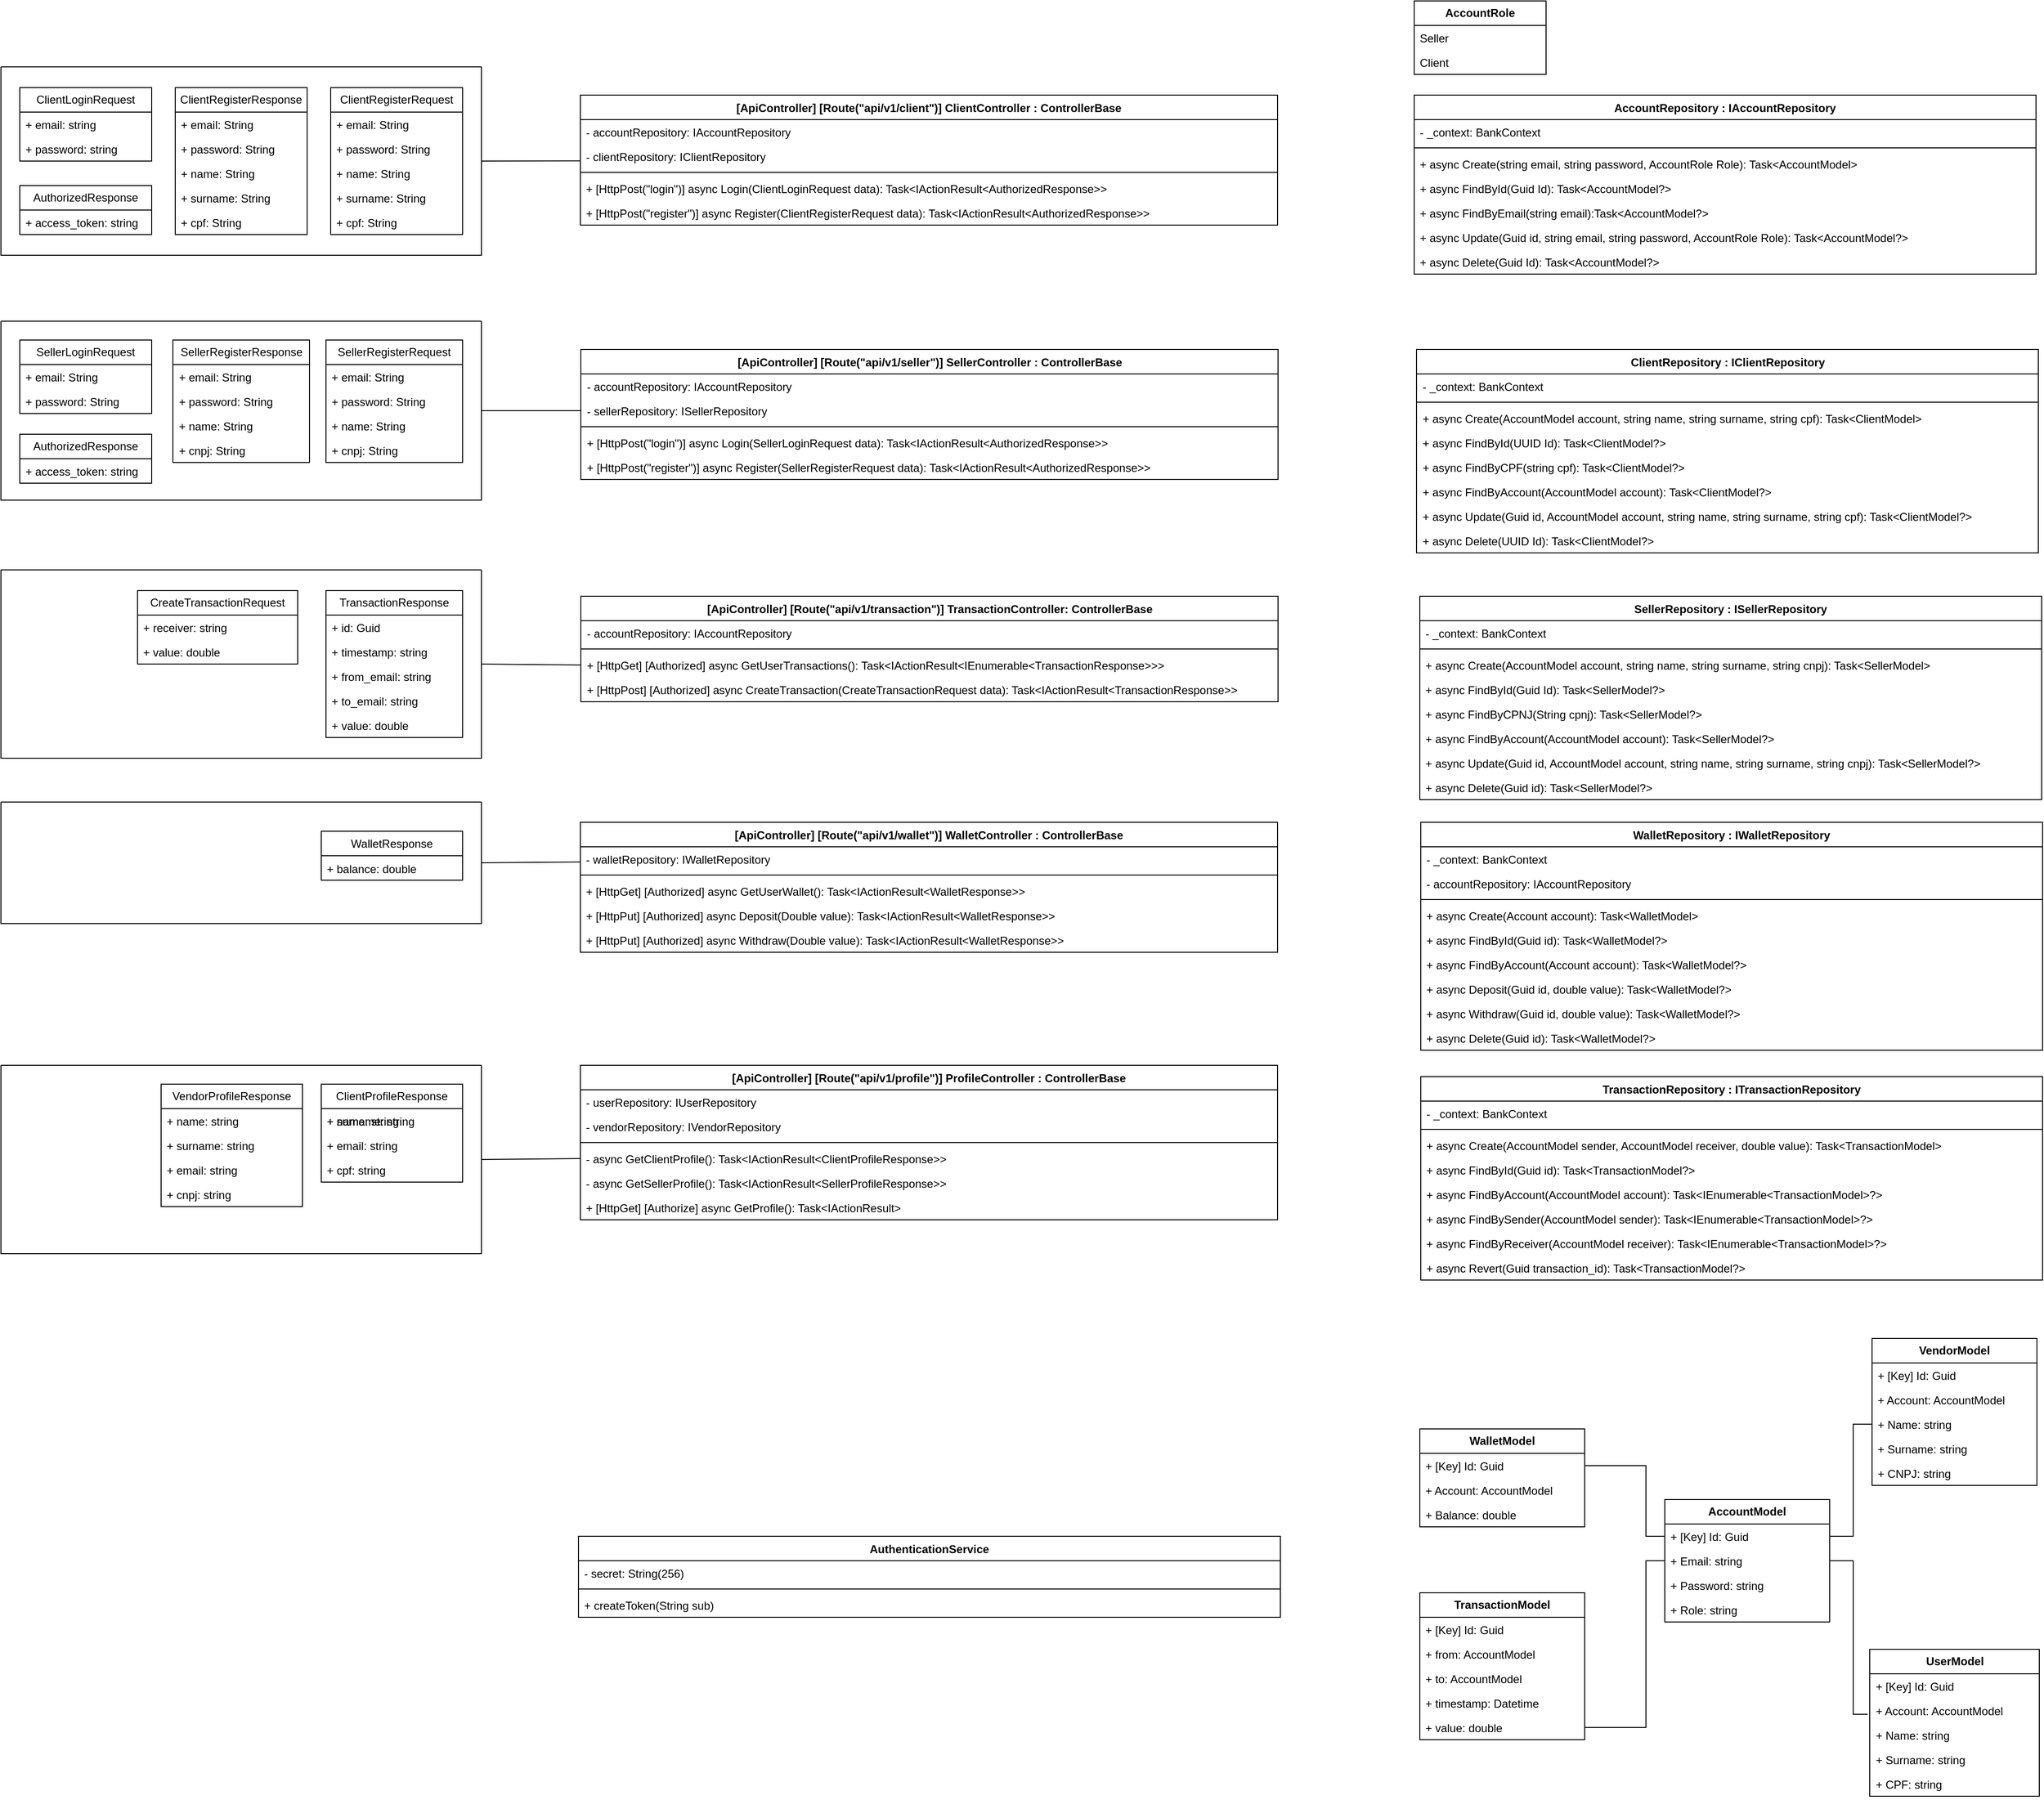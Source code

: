 <mxfile pages="2">
    <diagram name="Diagrama de Classes" id="ngl0gjMuGfaUU38CFePH">
        <mxGraphModel dx="233" dy="1836" grid="1" gridSize="10" guides="1" tooltips="1" connect="1" arrows="1" fold="1" page="1" pageScale="1" pageWidth="850" pageHeight="1100" math="0" shadow="0">
            <root>
                <mxCell id="0"/>
                <mxCell id="1" parent="0"/>
                <mxCell id="A7tGTZ2SooI6pzXpOJpw-47" value="[ApiController] [Route(&quot;api/v1/seller&quot;)] SellerController : ControllerBase" style="swimlane;fontStyle=1;align=center;verticalAlign=top;childLayout=stackLayout;horizontal=1;startSize=26;horizontalStack=0;resizeParent=1;resizeParentMax=0;resizeLast=0;collapsible=1;marginBottom=0;whiteSpace=wrap;html=1;" parent="1" vertex="1">
                    <mxGeometry x="1755.5" y="-670" width="740" height="138" as="geometry"/>
                </mxCell>
                <mxCell id="A7tGTZ2SooI6pzXpOJpw-79" value="- accountRepository: IAccountRepository&amp;nbsp;" style="text;strokeColor=none;fillColor=none;align=left;verticalAlign=top;spacingLeft=4;spacingRight=4;overflow=hidden;rotatable=0;points=[[0,0.5],[1,0.5]];portConstraint=eastwest;whiteSpace=wrap;html=1;" parent="A7tGTZ2SooI6pzXpOJpw-47" vertex="1">
                    <mxGeometry y="26" width="740" height="26" as="geometry"/>
                </mxCell>
                <mxCell id="A7tGTZ2SooI6pzXpOJpw-48" value="- sellerRepository: ISellerRepository" style="text;strokeColor=none;fillColor=none;align=left;verticalAlign=top;spacingLeft=4;spacingRight=4;overflow=hidden;rotatable=0;points=[[0,0.5],[1,0.5]];portConstraint=eastwest;whiteSpace=wrap;html=1;" parent="A7tGTZ2SooI6pzXpOJpw-47" vertex="1">
                    <mxGeometry y="52" width="740" height="26" as="geometry"/>
                </mxCell>
                <mxCell id="A7tGTZ2SooI6pzXpOJpw-49" value="" style="line;strokeWidth=1;fillColor=none;align=left;verticalAlign=middle;spacingTop=-1;spacingLeft=3;spacingRight=3;rotatable=0;labelPosition=right;points=[];portConstraint=eastwest;strokeColor=inherit;" parent="A7tGTZ2SooI6pzXpOJpw-47" vertex="1">
                    <mxGeometry y="78" width="740" height="8" as="geometry"/>
                </mxCell>
                <mxCell id="A7tGTZ2SooI6pzXpOJpw-51" value="+&amp;nbsp;[HttpPost(&quot;login&quot;)]&amp;nbsp;async Login(SellerLoginRequest data): Task&amp;lt;IActionResult&amp;lt;AuthorizedResponse&amp;gt;&amp;gt;" style="text;strokeColor=none;fillColor=none;align=left;verticalAlign=top;spacingLeft=4;spacingRight=4;overflow=hidden;rotatable=0;points=[[0,0.5],[1,0.5]];portConstraint=eastwest;whiteSpace=wrap;html=1;" parent="A7tGTZ2SooI6pzXpOJpw-47" vertex="1">
                    <mxGeometry y="86" width="740" height="26" as="geometry"/>
                </mxCell>
                <mxCell id="A7tGTZ2SooI6pzXpOJpw-50" value="+ [HttpPost(&quot;register&quot;)] async Register(SellerRegisterRequest data): Task&amp;lt;IActionResult&amp;lt;AuthorizedResponse&amp;gt;&amp;gt;&amp;nbsp;" style="text;strokeColor=none;fillColor=none;align=left;verticalAlign=top;spacingLeft=4;spacingRight=4;overflow=hidden;rotatable=0;points=[[0,0.5],[1,0.5]];portConstraint=eastwest;whiteSpace=wrap;html=1;" parent="A7tGTZ2SooI6pzXpOJpw-47" vertex="1">
                    <mxGeometry y="112" width="740" height="26" as="geometry"/>
                </mxCell>
                <mxCell id="A7tGTZ2SooI6pzXpOJpw-68" value="ClientRepository : IClientRepository" style="swimlane;fontStyle=1;align=center;verticalAlign=top;childLayout=stackLayout;horizontal=1;startSize=26;horizontalStack=0;resizeParent=1;resizeParentMax=0;resizeLast=0;collapsible=1;marginBottom=0;whiteSpace=wrap;html=1;" parent="1" vertex="1">
                    <mxGeometry x="2642.5" y="-670" width="660" height="216" as="geometry"/>
                </mxCell>
                <mxCell id="A7tGTZ2SooI6pzXpOJpw-69" value="- _context: BankContext" style="text;strokeColor=none;fillColor=none;align=left;verticalAlign=top;spacingLeft=4;spacingRight=4;overflow=hidden;rotatable=0;points=[[0,0.5],[1,0.5]];portConstraint=eastwest;whiteSpace=wrap;html=1;" parent="A7tGTZ2SooI6pzXpOJpw-68" vertex="1">
                    <mxGeometry y="26" width="660" height="26" as="geometry"/>
                </mxCell>
                <mxCell id="A7tGTZ2SooI6pzXpOJpw-70" value="" style="line;strokeWidth=1;fillColor=none;align=left;verticalAlign=middle;spacingTop=-1;spacingLeft=3;spacingRight=3;rotatable=0;labelPosition=right;points=[];portConstraint=eastwest;strokeColor=inherit;" parent="A7tGTZ2SooI6pzXpOJpw-68" vertex="1">
                    <mxGeometry y="52" width="660" height="8" as="geometry"/>
                </mxCell>
                <mxCell id="XI_82im416aHBQOpDPMO-39" value="+ async Create(AccountModel account, string name, string surname, string cpf): Task&amp;lt;ClientModel&amp;gt;" style="text;strokeColor=none;fillColor=none;align=left;verticalAlign=top;spacingLeft=4;spacingRight=4;overflow=hidden;rotatable=0;points=[[0,0.5],[1,0.5]];portConstraint=eastwest;whiteSpace=wrap;html=1;" parent="A7tGTZ2SooI6pzXpOJpw-68" vertex="1">
                    <mxGeometry y="60" width="660" height="26" as="geometry"/>
                </mxCell>
                <mxCell id="3" value="+ async FindById(UUID Id): Task&amp;lt;ClientModel?&amp;gt;" style="text;strokeColor=none;fillColor=none;align=left;verticalAlign=top;spacingLeft=4;spacingRight=4;overflow=hidden;rotatable=0;points=[[0,0.5],[1,0.5]];portConstraint=eastwest;whiteSpace=wrap;html=1;" parent="A7tGTZ2SooI6pzXpOJpw-68" vertex="1">
                    <mxGeometry y="86" width="660" height="26" as="geometry"/>
                </mxCell>
                <mxCell id="5" value="+ async FindByCPF(string cpf): Task&amp;lt;ClientModel?&amp;gt;" style="text;strokeColor=none;fillColor=none;align=left;verticalAlign=top;spacingLeft=4;spacingRight=4;overflow=hidden;rotatable=0;points=[[0,0.5],[1,0.5]];portConstraint=eastwest;whiteSpace=wrap;html=1;" parent="A7tGTZ2SooI6pzXpOJpw-68" vertex="1">
                    <mxGeometry y="112" width="660" height="26" as="geometry"/>
                </mxCell>
                <mxCell id="CVuHfCEsDqxi0bAEitug-67" value="+ async FindByAccount(AccountModel account): Task&amp;lt;ClientModel?&amp;gt;" style="text;strokeColor=none;fillColor=none;align=left;verticalAlign=top;spacingLeft=4;spacingRight=4;overflow=hidden;rotatable=0;points=[[0,0.5],[1,0.5]];portConstraint=eastwest;whiteSpace=wrap;html=1;" parent="A7tGTZ2SooI6pzXpOJpw-68" vertex="1">
                    <mxGeometry y="138" width="660" height="26" as="geometry"/>
                </mxCell>
                <mxCell id="2" value="+ async Update(Guid id, AccountModel account, string name, string surname, string cpf): Task&amp;lt;ClientModel?&amp;gt;" style="text;strokeColor=none;fillColor=none;align=left;verticalAlign=top;spacingLeft=4;spacingRight=4;overflow=hidden;rotatable=0;points=[[0,0.5],[1,0.5]];portConstraint=eastwest;whiteSpace=wrap;html=1;" parent="A7tGTZ2SooI6pzXpOJpw-68" vertex="1">
                    <mxGeometry y="164" width="660" height="26" as="geometry"/>
                </mxCell>
                <mxCell id="XI_82im416aHBQOpDPMO-40" value="+ async Delete(UUID Id): Task&amp;lt;ClientModel?&amp;gt;" style="text;strokeColor=none;fillColor=none;align=left;verticalAlign=top;spacingLeft=4;spacingRight=4;overflow=hidden;rotatable=0;points=[[0,0.5],[1,0.5]];portConstraint=eastwest;whiteSpace=wrap;html=1;" parent="A7tGTZ2SooI6pzXpOJpw-68" vertex="1">
                    <mxGeometry y="190" width="660" height="26" as="geometry"/>
                </mxCell>
                <mxCell id="A7tGTZ2SooI6pzXpOJpw-5" value="[ApiController] [Route(&quot;api/v1/client&quot;)] ClientController : ControllerBase" style="swimlane;fontStyle=1;align=center;verticalAlign=top;childLayout=stackLayout;horizontal=1;startSize=26;horizontalStack=0;resizeParent=1;resizeParentMax=0;resizeLast=0;collapsible=1;marginBottom=0;whiteSpace=wrap;html=1;" parent="1" vertex="1">
                    <mxGeometry x="1755" y="-940" width="740" height="138" as="geometry">
                        <mxRectangle x="890" y="290" width="120" height="30" as="alternateBounds"/>
                    </mxGeometry>
                </mxCell>
                <mxCell id="A7tGTZ2SooI6pzXpOJpw-78" value="- accountRepository: IAccountRepository" style="text;strokeColor=none;fillColor=none;align=left;verticalAlign=top;spacingLeft=4;spacingRight=4;overflow=hidden;rotatable=0;points=[[0,0.5],[1,0.5]];portConstraint=eastwest;whiteSpace=wrap;html=1;" parent="A7tGTZ2SooI6pzXpOJpw-5" vertex="1">
                    <mxGeometry y="26" width="740" height="26" as="geometry"/>
                </mxCell>
                <mxCell id="A7tGTZ2SooI6pzXpOJpw-6" value="- clientRepository: IClientRepository" style="text;strokeColor=none;fillColor=none;align=left;verticalAlign=top;spacingLeft=4;spacingRight=4;overflow=hidden;rotatable=0;points=[[0,0.5],[1,0.5]];portConstraint=eastwest;whiteSpace=wrap;html=1;" parent="A7tGTZ2SooI6pzXpOJpw-5" vertex="1">
                    <mxGeometry y="52" width="740" height="26" as="geometry"/>
                </mxCell>
                <mxCell id="A7tGTZ2SooI6pzXpOJpw-7" value="" style="line;strokeWidth=1;fillColor=none;align=left;verticalAlign=middle;spacingTop=-1;spacingLeft=3;spacingRight=3;rotatable=0;labelPosition=right;points=[];portConstraint=eastwest;strokeColor=inherit;" parent="A7tGTZ2SooI6pzXpOJpw-5" vertex="1">
                    <mxGeometry y="78" width="740" height="8" as="geometry"/>
                </mxCell>
                <mxCell id="A7tGTZ2SooI6pzXpOJpw-27" value="+ [HttpPost(&quot;login&quot;)]&amp;nbsp;async Login(ClientLoginRequest data): Task&amp;lt;IActionResult&amp;lt;AuthorizedResponse&amp;gt;&amp;gt;&amp;nbsp;" style="text;strokeColor=none;fillColor=none;align=left;verticalAlign=top;spacingLeft=4;spacingRight=4;overflow=hidden;rotatable=0;points=[[0,0.5],[1,0.5]];portConstraint=eastwest;whiteSpace=wrap;html=1;" parent="A7tGTZ2SooI6pzXpOJpw-5" vertex="1">
                    <mxGeometry y="86" width="740" height="26" as="geometry"/>
                </mxCell>
                <mxCell id="A7tGTZ2SooI6pzXpOJpw-93" value="+ [HttpPost(&quot;register&quot;)] async Register(ClientRegisterRequest data): Task&amp;lt;IActionResult&amp;lt;AuthorizedResponse&amp;gt;&amp;gt;" style="text;strokeColor=none;fillColor=none;align=left;verticalAlign=top;spacingLeft=4;spacingRight=4;overflow=hidden;rotatable=0;points=[[0,0.5],[1,0.5]];portConstraint=eastwest;whiteSpace=wrap;html=1;" parent="A7tGTZ2SooI6pzXpOJpw-5" vertex="1">
                    <mxGeometry y="112" width="740" height="26" as="geometry"/>
                </mxCell>
                <mxCell id="XI_82im416aHBQOpDPMO-27" value="TransactionRepository : ITransactionRepository" style="swimlane;fontStyle=1;align=center;verticalAlign=top;childLayout=stackLayout;horizontal=1;startSize=26;horizontalStack=0;resizeParent=1;resizeParentMax=0;resizeLast=0;collapsible=1;marginBottom=0;whiteSpace=wrap;html=1;" parent="1" vertex="1">
                    <mxGeometry x="2647" y="102" width="660" height="216" as="geometry"/>
                </mxCell>
                <mxCell id="XI_82im416aHBQOpDPMO-28" value="- _context: BankContext" style="text;strokeColor=none;fillColor=none;align=left;verticalAlign=top;spacingLeft=4;spacingRight=4;overflow=hidden;rotatable=0;points=[[0,0.5],[1,0.5]];portConstraint=eastwest;whiteSpace=wrap;html=1;" parent="XI_82im416aHBQOpDPMO-27" vertex="1">
                    <mxGeometry y="26" width="660" height="26" as="geometry"/>
                </mxCell>
                <mxCell id="XI_82im416aHBQOpDPMO-30" value="" style="line;strokeWidth=1;fillColor=none;align=left;verticalAlign=middle;spacingTop=-1;spacingLeft=3;spacingRight=3;rotatable=0;labelPosition=right;points=[];portConstraint=eastwest;strokeColor=inherit;" parent="XI_82im416aHBQOpDPMO-27" vertex="1">
                    <mxGeometry y="52" width="660" height="8" as="geometry"/>
                </mxCell>
                <mxCell id="47" value="+ async Create(AccountModel sender, AccountModel receiver, double value): Task&amp;lt;TransactionModel&amp;gt;" style="text;strokeColor=none;fillColor=none;align=left;verticalAlign=top;spacingLeft=4;spacingRight=4;overflow=hidden;rotatable=0;points=[[0,0.5],[1,0.5]];portConstraint=eastwest;whiteSpace=wrap;html=1;" parent="XI_82im416aHBQOpDPMO-27" vertex="1">
                    <mxGeometry y="60" width="660" height="26" as="geometry"/>
                </mxCell>
                <mxCell id="CVuHfCEsDqxi0bAEitug-116" value="+ async FindById(Guid id): Task&amp;lt;TransactionModel?&amp;gt;" style="text;strokeColor=none;fillColor=none;align=left;verticalAlign=top;spacingLeft=4;spacingRight=4;overflow=hidden;rotatable=0;points=[[0,0.5],[1,0.5]];portConstraint=eastwest;whiteSpace=wrap;html=1;" parent="XI_82im416aHBQOpDPMO-27" vertex="1">
                    <mxGeometry y="86" width="660" height="26" as="geometry"/>
                </mxCell>
                <mxCell id="55" value="+ async FindByAccount(AccountModel account): Task&amp;lt;IEnumerable&amp;lt;TransactionModel&amp;gt;?&amp;gt;" style="text;strokeColor=none;fillColor=none;align=left;verticalAlign=top;spacingLeft=4;spacingRight=4;overflow=hidden;rotatable=0;points=[[0,0.5],[1,0.5]];portConstraint=eastwest;whiteSpace=wrap;html=1;" parent="XI_82im416aHBQOpDPMO-27" vertex="1">
                    <mxGeometry y="112" width="660" height="26" as="geometry"/>
                </mxCell>
                <mxCell id="XI_82im416aHBQOpDPMO-32" value="+ async FindBySender(AccountModel sender): Task&amp;lt;IEnumerable&amp;lt;TransactionModel&amp;gt;?&amp;gt;" style="text;strokeColor=none;fillColor=none;align=left;verticalAlign=top;spacingLeft=4;spacingRight=4;overflow=hidden;rotatable=0;points=[[0,0.5],[1,0.5]];portConstraint=eastwest;whiteSpace=wrap;html=1;" parent="XI_82im416aHBQOpDPMO-27" vertex="1">
                    <mxGeometry y="138" width="660" height="26" as="geometry"/>
                </mxCell>
                <mxCell id="65" value="+ async FindByReceiver(AccountModel receiver): Task&amp;lt;IEnumerable&amp;lt;TransactionModel&amp;gt;?&amp;gt;" style="text;strokeColor=none;fillColor=none;align=left;verticalAlign=top;spacingLeft=4;spacingRight=4;overflow=hidden;rotatable=0;points=[[0,0.5],[1,0.5]];portConstraint=eastwest;whiteSpace=wrap;html=1;" parent="XI_82im416aHBQOpDPMO-27" vertex="1">
                    <mxGeometry y="164" width="660" height="26" as="geometry"/>
                </mxCell>
                <mxCell id="iB5u08_Evj0VFYjcdL2C-75" value="+ async Revert(Guid transaction_id): Task&amp;lt;TransactionModel?&amp;gt;" style="text;strokeColor=none;fillColor=none;align=left;verticalAlign=top;spacingLeft=4;spacingRight=4;overflow=hidden;rotatable=0;points=[[0,0.5],[1,0.5]];portConstraint=eastwest;whiteSpace=wrap;html=1;" parent="XI_82im416aHBQOpDPMO-27" vertex="1">
                    <mxGeometry y="190" width="660" height="26" as="geometry"/>
                </mxCell>
                <mxCell id="48" value="[ApiController] [Route(&quot;api/v1/profile&quot;)] ProfileController : ControllerBase" style="swimlane;fontStyle=1;align=center;verticalAlign=top;childLayout=stackLayout;horizontal=1;startSize=26;horizontalStack=0;resizeParent=1;resizeParentMax=0;resizeLast=0;collapsible=1;marginBottom=0;whiteSpace=wrap;html=1;" parent="1" vertex="1">
                    <mxGeometry x="1755" y="90" width="740" height="164" as="geometry">
                        <mxRectangle x="890" y="290" width="120" height="30" as="alternateBounds"/>
                    </mxGeometry>
                </mxCell>
                <mxCell id="50" value="- userRepository: IUserRepository" style="text;strokeColor=none;fillColor=none;align=left;verticalAlign=top;spacingLeft=4;spacingRight=4;overflow=hidden;rotatable=0;points=[[0,0.5],[1,0.5]];portConstraint=eastwest;whiteSpace=wrap;html=1;" parent="48" vertex="1">
                    <mxGeometry y="26" width="740" height="26" as="geometry"/>
                </mxCell>
                <mxCell id="54" value="- vendorRepository: IVendorRepository" style="text;strokeColor=none;fillColor=none;align=left;verticalAlign=top;spacingLeft=4;spacingRight=4;overflow=hidden;rotatable=0;points=[[0,0.5],[1,0.5]];portConstraint=eastwest;whiteSpace=wrap;html=1;" parent="48" vertex="1">
                    <mxGeometry y="52" width="740" height="26" as="geometry"/>
                </mxCell>
                <mxCell id="51" value="" style="line;strokeWidth=1;fillColor=none;align=left;verticalAlign=middle;spacingTop=-1;spacingLeft=3;spacingRight=3;rotatable=0;labelPosition=right;points=[];portConstraint=eastwest;strokeColor=inherit;" parent="48" vertex="1">
                    <mxGeometry y="78" width="740" height="8" as="geometry"/>
                </mxCell>
                <mxCell id="52" value="- async GetClientProfile(): Task&amp;lt;IActionResult&amp;lt;ClientProfileResponse&amp;gt;&amp;gt;&amp;nbsp;" style="text;strokeColor=none;fillColor=none;align=left;verticalAlign=top;spacingLeft=4;spacingRight=4;overflow=hidden;rotatable=0;points=[[0,0.5],[1,0.5]];portConstraint=eastwest;whiteSpace=wrap;html=1;" parent="48" vertex="1">
                    <mxGeometry y="86" width="740" height="26" as="geometry"/>
                </mxCell>
                <mxCell id="iB5u08_Evj0VFYjcdL2C-92" value="- async GetSellerProfile(): Task&amp;lt;IActionResult&amp;lt;SellerProfileResponse&amp;gt;&amp;gt;&amp;nbsp;" style="text;strokeColor=none;fillColor=none;align=left;verticalAlign=top;spacingLeft=4;spacingRight=4;overflow=hidden;rotatable=0;points=[[0,0.5],[1,0.5]];portConstraint=eastwest;whiteSpace=wrap;html=1;" parent="48" vertex="1">
                    <mxGeometry y="112" width="740" height="26" as="geometry"/>
                </mxCell>
                <mxCell id="iB5u08_Evj0VFYjcdL2C-93" value="+ [HttpGet] [Authorize] async GetProfile(): Task&amp;lt;IActionResult&amp;gt;&amp;nbsp;" style="text;strokeColor=none;fillColor=none;align=left;verticalAlign=top;spacingLeft=4;spacingRight=4;overflow=hidden;rotatable=0;points=[[0,0.5],[1,0.5]];portConstraint=eastwest;whiteSpace=wrap;html=1;" parent="48" vertex="1">
                    <mxGeometry y="138" width="740" height="26" as="geometry"/>
                </mxCell>
                <mxCell id="iB5u08_Evj0VFYjcdL2C-65" value="SellerRepository : ISellerRepository" style="swimlane;fontStyle=1;align=center;verticalAlign=top;childLayout=stackLayout;horizontal=1;startSize=26;horizontalStack=0;resizeParent=1;resizeParentMax=0;resizeLast=0;collapsible=1;marginBottom=0;whiteSpace=wrap;html=1;" parent="1" vertex="1">
                    <mxGeometry x="2646" y="-408" width="660" height="216" as="geometry"/>
                </mxCell>
                <mxCell id="iB5u08_Evj0VFYjcdL2C-66" value="- _context: BankContext" style="text;strokeColor=none;fillColor=none;align=left;verticalAlign=top;spacingLeft=4;spacingRight=4;overflow=hidden;rotatable=0;points=[[0,0.5],[1,0.5]];portConstraint=eastwest;whiteSpace=wrap;html=1;" parent="iB5u08_Evj0VFYjcdL2C-65" vertex="1">
                    <mxGeometry y="26" width="660" height="26" as="geometry"/>
                </mxCell>
                <mxCell id="iB5u08_Evj0VFYjcdL2C-67" value="" style="line;strokeWidth=1;fillColor=none;align=left;verticalAlign=middle;spacingTop=-1;spacingLeft=3;spacingRight=3;rotatable=0;labelPosition=right;points=[];portConstraint=eastwest;strokeColor=inherit;" parent="iB5u08_Evj0VFYjcdL2C-65" vertex="1">
                    <mxGeometry y="52" width="660" height="8" as="geometry"/>
                </mxCell>
                <mxCell id="iB5u08_Evj0VFYjcdL2C-68" value="+ async Create(AccountModel account, string name, string surname, string cnpj): Task&amp;lt;SellerModel&amp;gt;" style="text;strokeColor=none;fillColor=none;align=left;verticalAlign=top;spacingLeft=4;spacingRight=4;overflow=hidden;rotatable=0;points=[[0,0.5],[1,0.5]];portConstraint=eastwest;whiteSpace=wrap;html=1;" parent="iB5u08_Evj0VFYjcdL2C-65" vertex="1">
                    <mxGeometry y="60" width="660" height="26" as="geometry"/>
                </mxCell>
                <mxCell id="iB5u08_Evj0VFYjcdL2C-69" value="+ async FindById(Guid Id): Task&amp;lt;SellerModel?&amp;gt;" style="text;strokeColor=none;fillColor=none;align=left;verticalAlign=top;spacingLeft=4;spacingRight=4;overflow=hidden;rotatable=0;points=[[0,0.5],[1,0.5]];portConstraint=eastwest;whiteSpace=wrap;html=1;" parent="iB5u08_Evj0VFYjcdL2C-65" vertex="1">
                    <mxGeometry y="86" width="660" height="26" as="geometry"/>
                </mxCell>
                <mxCell id="CVuHfCEsDqxi0bAEitug-68" value="+ async FindByCPNJ(String cpnj): Task&amp;lt;SellerModel?&amp;gt;" style="text;strokeColor=none;fillColor=none;align=left;verticalAlign=top;spacingLeft=4;spacingRight=4;overflow=hidden;rotatable=0;points=[[0,0.5],[1,0.5]];portConstraint=eastwest;whiteSpace=wrap;html=1;" parent="iB5u08_Evj0VFYjcdL2C-65" vertex="1">
                    <mxGeometry y="112" width="660" height="26" as="geometry"/>
                </mxCell>
                <mxCell id="CVuHfCEsDqxi0bAEitug-66" value="+ async FindByAccount(AccountModel account): Task&amp;lt;SellerModel?&amp;gt;" style="text;strokeColor=none;fillColor=none;align=left;verticalAlign=top;spacingLeft=4;spacingRight=4;overflow=hidden;rotatable=0;points=[[0,0.5],[1,0.5]];portConstraint=eastwest;whiteSpace=wrap;html=1;" parent="iB5u08_Evj0VFYjcdL2C-65" vertex="1">
                    <mxGeometry y="138" width="660" height="26" as="geometry"/>
                </mxCell>
                <mxCell id="iB5u08_Evj0VFYjcdL2C-72" value="+ async Update(Guid id, AccountModel account, string name, string surname, string cnpj): Task&amp;lt;SellerModel?&amp;gt;" style="text;strokeColor=none;fillColor=none;align=left;verticalAlign=top;spacingLeft=4;spacingRight=4;overflow=hidden;rotatable=0;points=[[0,0.5],[1,0.5]];portConstraint=eastwest;whiteSpace=wrap;html=1;" parent="iB5u08_Evj0VFYjcdL2C-65" vertex="1">
                    <mxGeometry y="164" width="660" height="26" as="geometry"/>
                </mxCell>
                <mxCell id="iB5u08_Evj0VFYjcdL2C-74" value="+ async Delete(Guid id): Task&amp;lt;SellerModel?&amp;gt;" style="text;strokeColor=none;fillColor=none;align=left;verticalAlign=top;spacingLeft=4;spacingRight=4;overflow=hidden;rotatable=0;points=[[0,0.5],[1,0.5]];portConstraint=eastwest;whiteSpace=wrap;html=1;" parent="iB5u08_Evj0VFYjcdL2C-65" vertex="1">
                    <mxGeometry y="190" width="660" height="26" as="geometry"/>
                </mxCell>
                <mxCell id="iB5u08_Evj0VFYjcdL2C-76" value="WalletRepository : IWalletRepository" style="swimlane;fontStyle=1;align=center;verticalAlign=top;childLayout=stackLayout;horizontal=1;startSize=26;horizontalStack=0;resizeParent=1;resizeParentMax=0;resizeLast=0;collapsible=1;marginBottom=0;whiteSpace=wrap;html=1;" parent="1" vertex="1">
                    <mxGeometry x="2647" y="-168" width="660" height="242" as="geometry"/>
                </mxCell>
                <mxCell id="iB5u08_Evj0VFYjcdL2C-77" value="- _context: BankContext" style="text;strokeColor=none;fillColor=none;align=left;verticalAlign=top;spacingLeft=4;spacingRight=4;overflow=hidden;rotatable=0;points=[[0,0.5],[1,0.5]];portConstraint=eastwest;whiteSpace=wrap;html=1;" parent="iB5u08_Evj0VFYjcdL2C-76" vertex="1">
                    <mxGeometry y="26" width="660" height="26" as="geometry"/>
                </mxCell>
                <mxCell id="iB5u08_Evj0VFYjcdL2C-94" value="- accountRepository: IAccountRepository" style="text;strokeColor=none;fillColor=none;align=left;verticalAlign=top;spacingLeft=4;spacingRight=4;overflow=hidden;rotatable=0;points=[[0,0.5],[1,0.5]];portConstraint=eastwest;whiteSpace=wrap;html=1;" parent="iB5u08_Evj0VFYjcdL2C-76" vertex="1">
                    <mxGeometry y="52" width="660" height="26" as="geometry"/>
                </mxCell>
                <mxCell id="iB5u08_Evj0VFYjcdL2C-78" value="" style="line;strokeWidth=1;fillColor=none;align=left;verticalAlign=middle;spacingTop=-1;spacingLeft=3;spacingRight=3;rotatable=0;labelPosition=right;points=[];portConstraint=eastwest;strokeColor=inherit;" parent="iB5u08_Evj0VFYjcdL2C-76" vertex="1">
                    <mxGeometry y="78" width="660" height="8" as="geometry"/>
                </mxCell>
                <mxCell id="iB5u08_Evj0VFYjcdL2C-79" value="+ async Create(Account account): Task&amp;lt;WalletModel&amp;gt;" style="text;strokeColor=none;fillColor=none;align=left;verticalAlign=top;spacingLeft=4;spacingRight=4;overflow=hidden;rotatable=0;points=[[0,0.5],[1,0.5]];portConstraint=eastwest;whiteSpace=wrap;html=1;" parent="iB5u08_Evj0VFYjcdL2C-76" vertex="1">
                    <mxGeometry y="86" width="660" height="26" as="geometry"/>
                </mxCell>
                <mxCell id="CVuHfCEsDqxi0bAEitug-65" value="+ async FindById(Guid id): Task&amp;lt;WalletModel?&amp;gt;" style="text;strokeColor=none;fillColor=none;align=left;verticalAlign=top;spacingLeft=4;spacingRight=4;overflow=hidden;rotatable=0;points=[[0,0.5],[1,0.5]];portConstraint=eastwest;whiteSpace=wrap;html=1;" parent="iB5u08_Evj0VFYjcdL2C-76" vertex="1">
                    <mxGeometry y="112" width="660" height="26" as="geometry"/>
                </mxCell>
                <mxCell id="iB5u08_Evj0VFYjcdL2C-80" value="+ async FindByAccount(Account account): Task&amp;lt;WalletModel?&amp;gt;" style="text;strokeColor=none;fillColor=none;align=left;verticalAlign=top;spacingLeft=4;spacingRight=4;overflow=hidden;rotatable=0;points=[[0,0.5],[1,0.5]];portConstraint=eastwest;whiteSpace=wrap;html=1;" parent="iB5u08_Evj0VFYjcdL2C-76" vertex="1">
                    <mxGeometry y="138" width="660" height="26" as="geometry"/>
                </mxCell>
                <mxCell id="iB5u08_Evj0VFYjcdL2C-81" value="+ async Deposit(Guid id, double value): Task&amp;lt;WalletModel?&amp;gt;" style="text;strokeColor=none;fillColor=none;align=left;verticalAlign=top;spacingLeft=4;spacingRight=4;overflow=hidden;rotatable=0;points=[[0,0.5],[1,0.5]];portConstraint=eastwest;whiteSpace=wrap;html=1;" parent="iB5u08_Evj0VFYjcdL2C-76" vertex="1">
                    <mxGeometry y="164" width="660" height="26" as="geometry"/>
                </mxCell>
                <mxCell id="iB5u08_Evj0VFYjcdL2C-82" value="+ async Withdraw(Guid id, double value): Task&amp;lt;WalletModel?&amp;gt;" style="text;strokeColor=none;fillColor=none;align=left;verticalAlign=top;spacingLeft=4;spacingRight=4;overflow=hidden;rotatable=0;points=[[0,0.5],[1,0.5]];portConstraint=eastwest;whiteSpace=wrap;html=1;" parent="iB5u08_Evj0VFYjcdL2C-76" vertex="1">
                    <mxGeometry y="190" width="660" height="26" as="geometry"/>
                </mxCell>
                <mxCell id="iB5u08_Evj0VFYjcdL2C-83" value="+ async Delete(Guid id): Task&amp;lt;WalletModel?&amp;gt;" style="text;strokeColor=none;fillColor=none;align=left;verticalAlign=top;spacingLeft=4;spacingRight=4;overflow=hidden;rotatable=0;points=[[0,0.5],[1,0.5]];portConstraint=eastwest;whiteSpace=wrap;html=1;" parent="iB5u08_Evj0VFYjcdL2C-76" vertex="1">
                    <mxGeometry y="216" width="660" height="26" as="geometry"/>
                </mxCell>
                <mxCell id="iB5u08_Evj0VFYjcdL2C-84" value="AccountRepository : IAccountRepository" style="swimlane;fontStyle=1;align=center;verticalAlign=top;childLayout=stackLayout;horizontal=1;startSize=26;horizontalStack=0;resizeParent=1;resizeParentMax=0;resizeLast=0;collapsible=1;marginBottom=0;whiteSpace=wrap;html=1;" parent="1" vertex="1">
                    <mxGeometry x="2640" y="-940" width="660" height="190" as="geometry"/>
                </mxCell>
                <mxCell id="iB5u08_Evj0VFYjcdL2C-85" value="- _context: BankContext" style="text;strokeColor=none;fillColor=none;align=left;verticalAlign=top;spacingLeft=4;spacingRight=4;overflow=hidden;rotatable=0;points=[[0,0.5],[1,0.5]];portConstraint=eastwest;whiteSpace=wrap;html=1;" parent="iB5u08_Evj0VFYjcdL2C-84" vertex="1">
                    <mxGeometry y="26" width="660" height="26" as="geometry"/>
                </mxCell>
                <mxCell id="iB5u08_Evj0VFYjcdL2C-86" value="" style="line;strokeWidth=1;fillColor=none;align=left;verticalAlign=middle;spacingTop=-1;spacingLeft=3;spacingRight=3;rotatable=0;labelPosition=right;points=[];portConstraint=eastwest;strokeColor=inherit;" parent="iB5u08_Evj0VFYjcdL2C-84" vertex="1">
                    <mxGeometry y="52" width="660" height="8" as="geometry"/>
                </mxCell>
                <mxCell id="iB5u08_Evj0VFYjcdL2C-87" value="+ async Create(string email, string password, AccountRole Role): Task&amp;lt;AccountModel&amp;gt;" style="text;strokeColor=none;fillColor=none;align=left;verticalAlign=top;spacingLeft=4;spacingRight=4;overflow=hidden;rotatable=0;points=[[0,0.5],[1,0.5]];portConstraint=eastwest;whiteSpace=wrap;html=1;" parent="iB5u08_Evj0VFYjcdL2C-84" vertex="1">
                    <mxGeometry y="60" width="660" height="26" as="geometry"/>
                </mxCell>
                <mxCell id="iB5u08_Evj0VFYjcdL2C-88" value="+ async FindById(Guid Id): Task&amp;lt;AccountModel?&amp;gt;" style="text;strokeColor=none;fillColor=none;align=left;verticalAlign=top;spacingLeft=4;spacingRight=4;overflow=hidden;rotatable=0;points=[[0,0.5],[1,0.5]];portConstraint=eastwest;whiteSpace=wrap;html=1;" parent="iB5u08_Evj0VFYjcdL2C-84" vertex="1">
                    <mxGeometry y="86" width="660" height="26" as="geometry"/>
                </mxCell>
                <mxCell id="iB5u08_Evj0VFYjcdL2C-89" value="+ async FindByEmail(string email):Task&amp;lt;AccountModel?&amp;gt;" style="text;strokeColor=none;fillColor=none;align=left;verticalAlign=top;spacingLeft=4;spacingRight=4;overflow=hidden;rotatable=0;points=[[0,0.5],[1,0.5]];portConstraint=eastwest;whiteSpace=wrap;html=1;" parent="iB5u08_Evj0VFYjcdL2C-84" vertex="1">
                    <mxGeometry y="112" width="660" height="26" as="geometry"/>
                </mxCell>
                <mxCell id="iB5u08_Evj0VFYjcdL2C-90" value="+ async Update(Guid id, string email, string password, AccountRole Role): Task&amp;lt;AccountModel?&amp;gt;" style="text;strokeColor=none;fillColor=none;align=left;verticalAlign=top;spacingLeft=4;spacingRight=4;overflow=hidden;rotatable=0;points=[[0,0.5],[1,0.5]];portConstraint=eastwest;whiteSpace=wrap;html=1;" parent="iB5u08_Evj0VFYjcdL2C-84" vertex="1">
                    <mxGeometry y="138" width="660" height="26" as="geometry"/>
                </mxCell>
                <mxCell id="iB5u08_Evj0VFYjcdL2C-91" value="+ async Delete(Guid Id): Task&amp;lt;AccountModel?&amp;gt;" style="text;strokeColor=none;fillColor=none;align=left;verticalAlign=top;spacingLeft=4;spacingRight=4;overflow=hidden;rotatable=0;points=[[0,0.5],[1,0.5]];portConstraint=eastwest;whiteSpace=wrap;html=1;" parent="iB5u08_Evj0VFYjcdL2C-84" vertex="1">
                    <mxGeometry y="164" width="660" height="26" as="geometry"/>
                </mxCell>
                <mxCell id="iB5u08_Evj0VFYjcdL2C-95" value="[ApiController] [Route(&quot;api/v1/transaction&quot;)] TransactionController: ControllerBase" style="swimlane;fontStyle=1;align=center;verticalAlign=top;childLayout=stackLayout;horizontal=1;startSize=26;horizontalStack=0;resizeParent=1;resizeParentMax=0;resizeLast=0;collapsible=1;marginBottom=0;whiteSpace=wrap;html=1;" parent="1" vertex="1">
                    <mxGeometry x="1755.5" y="-408" width="740" height="112" as="geometry"/>
                </mxCell>
                <mxCell id="iB5u08_Evj0VFYjcdL2C-96" value="- accountRepository: IAccountRepository&amp;nbsp;" style="text;strokeColor=none;fillColor=none;align=left;verticalAlign=top;spacingLeft=4;spacingRight=4;overflow=hidden;rotatable=0;points=[[0,0.5],[1,0.5]];portConstraint=eastwest;whiteSpace=wrap;html=1;" parent="iB5u08_Evj0VFYjcdL2C-95" vertex="1">
                    <mxGeometry y="26" width="740" height="26" as="geometry"/>
                </mxCell>
                <mxCell id="iB5u08_Evj0VFYjcdL2C-98" value="" style="line;strokeWidth=1;fillColor=none;align=left;verticalAlign=middle;spacingTop=-1;spacingLeft=3;spacingRight=3;rotatable=0;labelPosition=right;points=[];portConstraint=eastwest;strokeColor=inherit;" parent="iB5u08_Evj0VFYjcdL2C-95" vertex="1">
                    <mxGeometry y="52" width="740" height="8" as="geometry"/>
                </mxCell>
                <mxCell id="iB5u08_Evj0VFYjcdL2C-99" value="+&amp;nbsp;[HttpGet] [Authorized] async GetUserTransactions(): Task&amp;lt;IActionResult&amp;lt;IEnumerable&amp;lt;TransactionResponse&amp;gt;&amp;gt;&amp;gt;" style="text;strokeColor=none;fillColor=none;align=left;verticalAlign=top;spacingLeft=4;spacingRight=4;overflow=hidden;rotatable=0;points=[[0,0.5],[1,0.5]];portConstraint=eastwest;whiteSpace=wrap;html=1;" parent="iB5u08_Evj0VFYjcdL2C-95" vertex="1">
                    <mxGeometry y="60" width="740" height="26" as="geometry"/>
                </mxCell>
                <mxCell id="iB5u08_Evj0VFYjcdL2C-100" value="+ [HttpPost] [Authorized] async CreateTransaction(CreateTransactionRequest data): Task&amp;lt;IActionResult&amp;lt;TransactionResponse&amp;gt;&amp;gt;&amp;nbsp;" style="text;strokeColor=none;fillColor=none;align=left;verticalAlign=top;spacingLeft=4;spacingRight=4;overflow=hidden;rotatable=0;points=[[0,0.5],[1,0.5]];portConstraint=eastwest;whiteSpace=wrap;html=1;" parent="iB5u08_Evj0VFYjcdL2C-95" vertex="1">
                    <mxGeometry y="86" width="740" height="26" as="geometry"/>
                </mxCell>
                <mxCell id="iB5u08_Evj0VFYjcdL2C-101" value="[ApiController] [Route(&quot;api/v1/wallet&quot;)] WalletController : ControllerBase" style="swimlane;fontStyle=1;align=center;verticalAlign=top;childLayout=stackLayout;horizontal=1;startSize=26;horizontalStack=0;resizeParent=1;resizeParentMax=0;resizeLast=0;collapsible=1;marginBottom=0;whiteSpace=wrap;html=1;" parent="1" vertex="1">
                    <mxGeometry x="1755" y="-168" width="740" height="138" as="geometry"/>
                </mxCell>
                <mxCell id="iB5u08_Evj0VFYjcdL2C-102" value="- walletRepository: IWalletRepository" style="text;strokeColor=none;fillColor=none;align=left;verticalAlign=top;spacingLeft=4;spacingRight=4;overflow=hidden;rotatable=0;points=[[0,0.5],[1,0.5]];portConstraint=eastwest;whiteSpace=wrap;html=1;" parent="iB5u08_Evj0VFYjcdL2C-101" vertex="1">
                    <mxGeometry y="26" width="740" height="26" as="geometry"/>
                </mxCell>
                <mxCell id="iB5u08_Evj0VFYjcdL2C-103" value="" style="line;strokeWidth=1;fillColor=none;align=left;verticalAlign=middle;spacingTop=-1;spacingLeft=3;spacingRight=3;rotatable=0;labelPosition=right;points=[];portConstraint=eastwest;strokeColor=inherit;" parent="iB5u08_Evj0VFYjcdL2C-101" vertex="1">
                    <mxGeometry y="52" width="740" height="8" as="geometry"/>
                </mxCell>
                <mxCell id="iB5u08_Evj0VFYjcdL2C-104" value="+&amp;nbsp;[HttpGet] [Authorized] async GetUserWallet(): Task&amp;lt;IActionResult&amp;lt;WalletResponse&amp;gt;&amp;gt;" style="text;strokeColor=none;fillColor=none;align=left;verticalAlign=top;spacingLeft=4;spacingRight=4;overflow=hidden;rotatable=0;points=[[0,0.5],[1,0.5]];portConstraint=eastwest;whiteSpace=wrap;html=1;" parent="iB5u08_Evj0VFYjcdL2C-101" vertex="1">
                    <mxGeometry y="60" width="740" height="26" as="geometry"/>
                </mxCell>
                <mxCell id="CVuHfCEsDqxi0bAEitug-99" value="+ [HttpPut] [Authorized] async Deposit(Double value): Task&amp;lt;IActionResult&amp;lt;WalletResponse&amp;gt;&amp;gt;" style="text;strokeColor=none;fillColor=none;align=left;verticalAlign=top;spacingLeft=4;spacingRight=4;overflow=hidden;rotatable=0;points=[[0,0.5],[1,0.5]];portConstraint=eastwest;whiteSpace=wrap;html=1;" parent="iB5u08_Evj0VFYjcdL2C-101" vertex="1">
                    <mxGeometry y="86" width="740" height="26" as="geometry"/>
                </mxCell>
                <mxCell id="CVuHfCEsDqxi0bAEitug-115" value="+ [HttpPut] [Authorized] async Withdraw(Double value): Task&amp;lt;IActionResult&amp;lt;WalletResponse&amp;gt;&amp;gt;" style="text;strokeColor=none;fillColor=none;align=left;verticalAlign=top;spacingLeft=4;spacingRight=4;overflow=hidden;rotatable=0;points=[[0,0.5],[1,0.5]];portConstraint=eastwest;whiteSpace=wrap;html=1;" parent="iB5u08_Evj0VFYjcdL2C-101" vertex="1">
                    <mxGeometry y="112" width="740" height="26" as="geometry"/>
                </mxCell>
                <mxCell id="iB5u08_Evj0VFYjcdL2C-189" value="&lt;b&gt;WalletModel&lt;/b&gt;" style="swimlane;fontStyle=0;childLayout=stackLayout;horizontal=1;startSize=26;fillColor=none;horizontalStack=0;resizeParent=1;resizeParentMax=0;resizeLast=0;collapsible=1;marginBottom=0;whiteSpace=wrap;html=1;" parent="1" vertex="1">
                    <mxGeometry x="2646" y="476" width="175" height="104" as="geometry"/>
                </mxCell>
                <mxCell id="iB5u08_Evj0VFYjcdL2C-190" value="+ [Key] Id: Guid" style="text;strokeColor=none;fillColor=none;align=left;verticalAlign=top;spacingLeft=4;spacingRight=4;overflow=hidden;rotatable=0;points=[[0,0.5],[1,0.5]];portConstraint=eastwest;whiteSpace=wrap;html=1;" parent="iB5u08_Evj0VFYjcdL2C-189" vertex="1">
                    <mxGeometry y="26" width="175" height="26" as="geometry"/>
                </mxCell>
                <mxCell id="iB5u08_Evj0VFYjcdL2C-191" value="+ Account: AccountModel" style="text;strokeColor=none;fillColor=none;align=left;verticalAlign=top;spacingLeft=4;spacingRight=4;overflow=hidden;rotatable=0;points=[[0,0.5],[1,0.5]];portConstraint=eastwest;whiteSpace=wrap;html=1;" parent="iB5u08_Evj0VFYjcdL2C-189" vertex="1">
                    <mxGeometry y="52" width="175" height="26" as="geometry"/>
                </mxCell>
                <mxCell id="iB5u08_Evj0VFYjcdL2C-192" value="+ Balance: double" style="text;strokeColor=none;fillColor=none;align=left;verticalAlign=top;spacingLeft=4;spacingRight=4;overflow=hidden;rotatable=0;points=[[0,0.5],[1,0.5]];portConstraint=eastwest;whiteSpace=wrap;html=1;" parent="iB5u08_Evj0VFYjcdL2C-189" vertex="1">
                    <mxGeometry y="78" width="175" height="26" as="geometry"/>
                </mxCell>
                <mxCell id="iB5u08_Evj0VFYjcdL2C-193" value="&lt;b&gt;AccountModel&lt;/b&gt;" style="swimlane;fontStyle=0;childLayout=stackLayout;horizontal=1;startSize=26;fillColor=none;horizontalStack=0;resizeParent=1;resizeParentMax=0;resizeLast=0;collapsible=1;marginBottom=0;whiteSpace=wrap;html=1;" parent="1" vertex="1">
                    <mxGeometry x="2906" y="551" width="175" height="130" as="geometry"/>
                </mxCell>
                <mxCell id="iB5u08_Evj0VFYjcdL2C-194" value="+ [Key] Id: Guid" style="text;strokeColor=none;fillColor=none;align=left;verticalAlign=top;spacingLeft=4;spacingRight=4;overflow=hidden;rotatable=0;points=[[0,0.5],[1,0.5]];portConstraint=eastwest;whiteSpace=wrap;html=1;" parent="iB5u08_Evj0VFYjcdL2C-193" vertex="1">
                    <mxGeometry y="26" width="175" height="26" as="geometry"/>
                </mxCell>
                <mxCell id="iB5u08_Evj0VFYjcdL2C-195" value="+ Email: string" style="text;strokeColor=none;fillColor=none;align=left;verticalAlign=top;spacingLeft=4;spacingRight=4;overflow=hidden;rotatable=0;points=[[0,0.5],[1,0.5]];portConstraint=eastwest;whiteSpace=wrap;html=1;" parent="iB5u08_Evj0VFYjcdL2C-193" vertex="1">
                    <mxGeometry y="52" width="175" height="26" as="geometry"/>
                </mxCell>
                <mxCell id="iB5u08_Evj0VFYjcdL2C-196" value="+ Password: string" style="text;strokeColor=none;fillColor=none;align=left;verticalAlign=top;spacingLeft=4;spacingRight=4;overflow=hidden;rotatable=0;points=[[0,0.5],[1,0.5]];portConstraint=eastwest;whiteSpace=wrap;html=1;" parent="iB5u08_Evj0VFYjcdL2C-193" vertex="1">
                    <mxGeometry y="78" width="175" height="26" as="geometry"/>
                </mxCell>
                <mxCell id="iB5u08_Evj0VFYjcdL2C-197" value="+ Role: string" style="text;strokeColor=none;fillColor=none;align=left;verticalAlign=top;spacingLeft=4;spacingRight=4;overflow=hidden;rotatable=0;points=[[0,0.5],[1,0.5]];portConstraint=eastwest;whiteSpace=wrap;html=1;" parent="iB5u08_Evj0VFYjcdL2C-193" vertex="1">
                    <mxGeometry y="104" width="175" height="26" as="geometry"/>
                </mxCell>
                <mxCell id="iB5u08_Evj0VFYjcdL2C-198" value="&lt;b&gt;VendorModel&lt;/b&gt;" style="swimlane;fontStyle=0;childLayout=stackLayout;horizontal=1;startSize=26;fillColor=none;horizontalStack=0;resizeParent=1;resizeParentMax=0;resizeLast=0;collapsible=1;marginBottom=0;whiteSpace=wrap;html=1;" parent="1" vertex="1">
                    <mxGeometry x="3126" y="380" width="175" height="156" as="geometry"/>
                </mxCell>
                <mxCell id="iB5u08_Evj0VFYjcdL2C-199" value="+ [Key] Id: Guid" style="text;strokeColor=none;fillColor=none;align=left;verticalAlign=top;spacingLeft=4;spacingRight=4;overflow=hidden;rotatable=0;points=[[0,0.5],[1,0.5]];portConstraint=eastwest;whiteSpace=wrap;html=1;" parent="iB5u08_Evj0VFYjcdL2C-198" vertex="1">
                    <mxGeometry y="26" width="175" height="26" as="geometry"/>
                </mxCell>
                <mxCell id="iB5u08_Evj0VFYjcdL2C-200" value="+ Account: AccountModel" style="text;strokeColor=none;fillColor=none;align=left;verticalAlign=top;spacingLeft=4;spacingRight=4;overflow=hidden;rotatable=0;points=[[0,0.5],[1,0.5]];portConstraint=eastwest;whiteSpace=wrap;html=1;" parent="iB5u08_Evj0VFYjcdL2C-198" vertex="1">
                    <mxGeometry y="52" width="175" height="26" as="geometry"/>
                </mxCell>
                <mxCell id="iB5u08_Evj0VFYjcdL2C-201" value="+ Name: string" style="text;strokeColor=none;fillColor=none;align=left;verticalAlign=top;spacingLeft=4;spacingRight=4;overflow=hidden;rotatable=0;points=[[0,0.5],[1,0.5]];portConstraint=eastwest;whiteSpace=wrap;html=1;" parent="iB5u08_Evj0VFYjcdL2C-198" vertex="1">
                    <mxGeometry y="78" width="175" height="26" as="geometry"/>
                </mxCell>
                <mxCell id="iB5u08_Evj0VFYjcdL2C-202" value="+ Surname: string" style="text;strokeColor=none;fillColor=none;align=left;verticalAlign=top;spacingLeft=4;spacingRight=4;overflow=hidden;rotatable=0;points=[[0,0.5],[1,0.5]];portConstraint=eastwest;whiteSpace=wrap;html=1;" parent="iB5u08_Evj0VFYjcdL2C-198" vertex="1">
                    <mxGeometry y="104" width="175" height="26" as="geometry"/>
                </mxCell>
                <mxCell id="iB5u08_Evj0VFYjcdL2C-203" value="+ CNPJ: string" style="text;strokeColor=none;fillColor=none;align=left;verticalAlign=top;spacingLeft=4;spacingRight=4;overflow=hidden;rotatable=0;points=[[0,0.5],[1,0.5]];portConstraint=eastwest;whiteSpace=wrap;html=1;" parent="iB5u08_Evj0VFYjcdL2C-198" vertex="1">
                    <mxGeometry y="130" width="175" height="26" as="geometry"/>
                </mxCell>
                <mxCell id="iB5u08_Evj0VFYjcdL2C-204" value="&lt;b&gt;UserModel&lt;/b&gt;" style="swimlane;fontStyle=0;childLayout=stackLayout;horizontal=1;startSize=26;fillColor=none;horizontalStack=0;resizeParent=1;resizeParentMax=0;resizeLast=0;collapsible=1;marginBottom=0;whiteSpace=wrap;html=1;" parent="1" vertex="1">
                    <mxGeometry x="3123.5" y="710" width="180" height="156" as="geometry"/>
                </mxCell>
                <mxCell id="iB5u08_Evj0VFYjcdL2C-205" value="+ [Key] Id: Guid" style="text;strokeColor=none;fillColor=none;align=left;verticalAlign=top;spacingLeft=4;spacingRight=4;overflow=hidden;rotatable=0;points=[[0,0.5],[1,0.5]];portConstraint=eastwest;whiteSpace=wrap;html=1;" parent="iB5u08_Evj0VFYjcdL2C-204" vertex="1">
                    <mxGeometry y="26" width="180" height="26" as="geometry"/>
                </mxCell>
                <mxCell id="iB5u08_Evj0VFYjcdL2C-206" value="+ Account: AccountModel" style="text;strokeColor=none;fillColor=none;align=left;verticalAlign=top;spacingLeft=4;spacingRight=4;overflow=hidden;rotatable=0;points=[[0,0.5],[1,0.5]];portConstraint=eastwest;whiteSpace=wrap;html=1;" parent="iB5u08_Evj0VFYjcdL2C-204" vertex="1">
                    <mxGeometry y="52" width="180" height="26" as="geometry"/>
                </mxCell>
                <mxCell id="iB5u08_Evj0VFYjcdL2C-207" value="+ Name: string" style="text;strokeColor=none;fillColor=none;align=left;verticalAlign=top;spacingLeft=4;spacingRight=4;overflow=hidden;rotatable=0;points=[[0,0.5],[1,0.5]];portConstraint=eastwest;whiteSpace=wrap;html=1;" parent="iB5u08_Evj0VFYjcdL2C-204" vertex="1">
                    <mxGeometry y="78" width="180" height="26" as="geometry"/>
                </mxCell>
                <mxCell id="iB5u08_Evj0VFYjcdL2C-208" value="+ Surname: string" style="text;strokeColor=none;fillColor=none;align=left;verticalAlign=top;spacingLeft=4;spacingRight=4;overflow=hidden;rotatable=0;points=[[0,0.5],[1,0.5]];portConstraint=eastwest;whiteSpace=wrap;html=1;" parent="iB5u08_Evj0VFYjcdL2C-204" vertex="1">
                    <mxGeometry y="104" width="180" height="26" as="geometry"/>
                </mxCell>
                <mxCell id="iB5u08_Evj0VFYjcdL2C-209" value="+ CPF: string" style="text;strokeColor=none;fillColor=none;align=left;verticalAlign=top;spacingLeft=4;spacingRight=4;overflow=hidden;rotatable=0;points=[[0,0.5],[1,0.5]];portConstraint=eastwest;whiteSpace=wrap;html=1;" parent="iB5u08_Evj0VFYjcdL2C-204" vertex="1">
                    <mxGeometry y="130" width="180" height="26" as="geometry"/>
                </mxCell>
                <mxCell id="iB5u08_Evj0VFYjcdL2C-210" value="&lt;b&gt;TransactionModel&lt;/b&gt;" style="swimlane;fontStyle=0;childLayout=stackLayout;horizontal=1;startSize=26;fillColor=none;horizontalStack=0;resizeParent=1;resizeParentMax=0;resizeLast=0;collapsible=1;marginBottom=0;whiteSpace=wrap;html=1;" parent="1" vertex="1">
                    <mxGeometry x="2646" y="650" width="175" height="156" as="geometry"/>
                </mxCell>
                <mxCell id="iB5u08_Evj0VFYjcdL2C-211" value="+ [Key] Id: Guid" style="text;strokeColor=none;fillColor=none;align=left;verticalAlign=top;spacingLeft=4;spacingRight=4;overflow=hidden;rotatable=0;points=[[0,0.5],[1,0.5]];portConstraint=eastwest;whiteSpace=wrap;html=1;" parent="iB5u08_Evj0VFYjcdL2C-210" vertex="1">
                    <mxGeometry y="26" width="175" height="26" as="geometry"/>
                </mxCell>
                <mxCell id="iB5u08_Evj0VFYjcdL2C-212" value="+ from: AccountModel" style="text;strokeColor=none;fillColor=none;align=left;verticalAlign=top;spacingLeft=4;spacingRight=4;overflow=hidden;rotatable=0;points=[[0,0.5],[1,0.5]];portConstraint=eastwest;whiteSpace=wrap;html=1;" parent="iB5u08_Evj0VFYjcdL2C-210" vertex="1">
                    <mxGeometry y="52" width="175" height="26" as="geometry"/>
                </mxCell>
                <mxCell id="iB5u08_Evj0VFYjcdL2C-213" value="+ to: AccountModel" style="text;strokeColor=none;fillColor=none;align=left;verticalAlign=top;spacingLeft=4;spacingRight=4;overflow=hidden;rotatable=0;points=[[0,0.5],[1,0.5]];portConstraint=eastwest;whiteSpace=wrap;html=1;" parent="iB5u08_Evj0VFYjcdL2C-210" vertex="1">
                    <mxGeometry y="78" width="175" height="26" as="geometry"/>
                </mxCell>
                <mxCell id="iB5u08_Evj0VFYjcdL2C-214" value="+ timestamp: Datetime" style="text;strokeColor=none;fillColor=none;align=left;verticalAlign=top;spacingLeft=4;spacingRight=4;overflow=hidden;rotatable=0;points=[[0,0.5],[1,0.5]];portConstraint=eastwest;whiteSpace=wrap;html=1;" parent="iB5u08_Evj0VFYjcdL2C-210" vertex="1">
                    <mxGeometry y="104" width="175" height="26" as="geometry"/>
                </mxCell>
                <mxCell id="iB5u08_Evj0VFYjcdL2C-215" value="+ value: double" style="text;strokeColor=none;fillColor=none;align=left;verticalAlign=top;spacingLeft=4;spacingRight=4;overflow=hidden;rotatable=0;points=[[0,0.5],[1,0.5]];portConstraint=eastwest;whiteSpace=wrap;html=1;" parent="iB5u08_Evj0VFYjcdL2C-210" vertex="1">
                    <mxGeometry y="130" width="175" height="26" as="geometry"/>
                </mxCell>
                <mxCell id="iB5u08_Evj0VFYjcdL2C-216" value="" style="endArrow=none;html=1;rounded=0;exitX=1;exitY=0.5;exitDx=0;exitDy=0;entryX=0;entryY=0.5;entryDx=0;entryDy=0;" parent="1" source="iB5u08_Evj0VFYjcdL2C-190" target="iB5u08_Evj0VFYjcdL2C-194" edge="1">
                    <mxGeometry width="50" height="50" relative="1" as="geometry">
                        <mxPoint x="3036" y="540" as="sourcePoint"/>
                        <mxPoint x="3086" y="490" as="targetPoint"/>
                        <Array as="points">
                            <mxPoint x="2886" y="515"/>
                            <mxPoint x="2886" y="590"/>
                        </Array>
                    </mxGeometry>
                </mxCell>
                <mxCell id="iB5u08_Evj0VFYjcdL2C-217" value="" style="endArrow=none;html=1;rounded=0;exitX=1;exitY=0.5;exitDx=0;exitDy=0;entryX=0;entryY=0.5;entryDx=0;entryDy=0;" parent="1" source="iB5u08_Evj0VFYjcdL2C-215" target="iB5u08_Evj0VFYjcdL2C-195" edge="1">
                    <mxGeometry width="50" height="50" relative="1" as="geometry">
                        <mxPoint x="2976" y="640" as="sourcePoint"/>
                        <mxPoint x="3026" y="590" as="targetPoint"/>
                        <Array as="points">
                            <mxPoint x="2886" y="793"/>
                            <mxPoint x="2886" y="616"/>
                        </Array>
                    </mxGeometry>
                </mxCell>
                <mxCell id="iB5u08_Evj0VFYjcdL2C-218" value="" style="endArrow=none;html=1;rounded=0;entryX=0;entryY=0.5;entryDx=0;entryDy=0;exitX=1;exitY=0.5;exitDx=0;exitDy=0;" parent="1" source="iB5u08_Evj0VFYjcdL2C-194" target="iB5u08_Evj0VFYjcdL2C-201" edge="1">
                    <mxGeometry width="50" height="50" relative="1" as="geometry">
                        <mxPoint x="3026" y="610" as="sourcePoint"/>
                        <mxPoint x="3076" y="560" as="targetPoint"/>
                        <Array as="points">
                            <mxPoint x="3106" y="590"/>
                            <mxPoint x="3106" y="471"/>
                        </Array>
                    </mxGeometry>
                </mxCell>
                <mxCell id="iB5u08_Evj0VFYjcdL2C-219" value="" style="endArrow=none;html=1;rounded=0;entryX=-0.012;entryY=0.654;entryDx=0;entryDy=0;entryPerimeter=0;exitX=1;exitY=0.5;exitDx=0;exitDy=0;" parent="1" source="iB5u08_Evj0VFYjcdL2C-195" target="iB5u08_Evj0VFYjcdL2C-206" edge="1">
                    <mxGeometry width="50" height="50" relative="1" as="geometry">
                        <mxPoint x="3026" y="610" as="sourcePoint"/>
                        <mxPoint x="3076" y="560" as="targetPoint"/>
                        <Array as="points">
                            <mxPoint x="3106" y="616"/>
                            <mxPoint x="3106" y="779"/>
                        </Array>
                    </mxGeometry>
                </mxCell>
                <mxCell id="A7tGTZ2SooI6pzXpOJpw-64" value="AuthenticationService" style="swimlane;fontStyle=1;align=center;verticalAlign=top;childLayout=stackLayout;horizontal=1;startSize=26;horizontalStack=0;resizeParent=1;resizeParentMax=0;resizeLast=0;collapsible=1;marginBottom=0;whiteSpace=wrap;html=1;" parent="1" vertex="1">
                    <mxGeometry x="1753" y="590" width="745" height="86" as="geometry"/>
                </mxCell>
                <mxCell id="A7tGTZ2SooI6pzXpOJpw-65" value="- secret: String(256)" style="text;strokeColor=none;fillColor=none;align=left;verticalAlign=top;spacingLeft=4;spacingRight=4;overflow=hidden;rotatable=0;points=[[0,0.5],[1,0.5]];portConstraint=eastwest;whiteSpace=wrap;html=1;" parent="A7tGTZ2SooI6pzXpOJpw-64" vertex="1">
                    <mxGeometry y="26" width="745" height="26" as="geometry"/>
                </mxCell>
                <mxCell id="A7tGTZ2SooI6pzXpOJpw-66" value="" style="line;strokeWidth=1;fillColor=none;align=left;verticalAlign=middle;spacingTop=-1;spacingLeft=3;spacingRight=3;rotatable=0;labelPosition=right;points=[];portConstraint=eastwest;strokeColor=inherit;" parent="A7tGTZ2SooI6pzXpOJpw-64" vertex="1">
                    <mxGeometry y="52" width="745" height="8" as="geometry"/>
                </mxCell>
                <mxCell id="A7tGTZ2SooI6pzXpOJpw-72" value="+ createToken(String sub)" style="text;strokeColor=none;fillColor=none;align=left;verticalAlign=top;spacingLeft=4;spacingRight=4;overflow=hidden;rotatable=0;points=[[0,0.5],[1,0.5]];portConstraint=eastwest;whiteSpace=wrap;html=1;" parent="A7tGTZ2SooI6pzXpOJpw-64" vertex="1">
                    <mxGeometry y="60" width="745" height="26" as="geometry"/>
                </mxCell>
                <mxCell id="CVuHfCEsDqxi0bAEitug-85" value="" style="swimlane;startSize=0;" parent="1" vertex="1">
                    <mxGeometry x="1140" y="90" width="510" height="200" as="geometry"/>
                </mxCell>
                <mxCell id="iB5u08_Evj0VFYjcdL2C-144" value="+ name: string" style="text;strokeColor=none;fillColor=none;align=left;verticalAlign=top;spacingLeft=4;spacingRight=4;overflow=hidden;rotatable=0;points=[[0,0.5],[1,0.5]];portConstraint=eastwest;whiteSpace=wrap;html=1;" parent="CVuHfCEsDqxi0bAEitug-85" vertex="1">
                    <mxGeometry x="340" y="46" width="150" height="26" as="geometry"/>
                </mxCell>
                <mxCell id="iB5u08_Evj0VFYjcdL2C-148" value="VendorProfileResponse" style="swimlane;fontStyle=0;childLayout=stackLayout;horizontal=1;startSize=26;fillColor=none;horizontalStack=0;resizeParent=1;resizeParentMax=0;resizeLast=0;collapsible=1;marginBottom=0;whiteSpace=wrap;html=1;" parent="CVuHfCEsDqxi0bAEitug-85" vertex="1">
                    <mxGeometry x="170" y="20" width="150" height="130" as="geometry"/>
                </mxCell>
                <mxCell id="iB5u08_Evj0VFYjcdL2C-149" value="+ name: string" style="text;strokeColor=none;fillColor=none;align=left;verticalAlign=top;spacingLeft=4;spacingRight=4;overflow=hidden;rotatable=0;points=[[0,0.5],[1,0.5]];portConstraint=eastwest;whiteSpace=wrap;html=1;" parent="iB5u08_Evj0VFYjcdL2C-148" vertex="1">
                    <mxGeometry y="26" width="150" height="26" as="geometry"/>
                </mxCell>
                <mxCell id="iB5u08_Evj0VFYjcdL2C-150" value="+ surname: string" style="text;strokeColor=none;fillColor=none;align=left;verticalAlign=top;spacingLeft=4;spacingRight=4;overflow=hidden;rotatable=0;points=[[0,0.5],[1,0.5]];portConstraint=eastwest;whiteSpace=wrap;html=1;" parent="iB5u08_Evj0VFYjcdL2C-148" vertex="1">
                    <mxGeometry y="52" width="150" height="26" as="geometry"/>
                </mxCell>
                <mxCell id="iB5u08_Evj0VFYjcdL2C-151" value="+ email: string" style="text;strokeColor=none;fillColor=none;align=left;verticalAlign=top;spacingLeft=4;spacingRight=4;overflow=hidden;rotatable=0;points=[[0,0.5],[1,0.5]];portConstraint=eastwest;whiteSpace=wrap;html=1;" parent="iB5u08_Evj0VFYjcdL2C-148" vertex="1">
                    <mxGeometry y="78" width="150" height="26" as="geometry"/>
                </mxCell>
                <mxCell id="iB5u08_Evj0VFYjcdL2C-152" value="+ cnpj: string" style="text;strokeColor=none;fillColor=none;align=left;verticalAlign=top;spacingLeft=4;spacingRight=4;overflow=hidden;rotatable=0;points=[[0,0.5],[1,0.5]];portConstraint=eastwest;whiteSpace=wrap;html=1;" parent="iB5u08_Evj0VFYjcdL2C-148" vertex="1">
                    <mxGeometry y="104" width="150" height="26" as="geometry"/>
                </mxCell>
                <mxCell id="iB5u08_Evj0VFYjcdL2C-143" value="ClientProfileResponse" style="swimlane;fontStyle=0;childLayout=stackLayout;horizontal=1;startSize=26;fillColor=none;horizontalStack=0;resizeParent=1;resizeParentMax=0;resizeLast=0;collapsible=1;marginBottom=0;whiteSpace=wrap;html=1;" parent="CVuHfCEsDqxi0bAEitug-85" vertex="1">
                    <mxGeometry x="340" y="20" width="150" height="104" as="geometry"/>
                </mxCell>
                <mxCell id="iB5u08_Evj0VFYjcdL2C-145" value="+ surname: string" style="text;strokeColor=none;fillColor=none;align=left;verticalAlign=top;spacingLeft=4;spacingRight=4;overflow=hidden;rotatable=0;points=[[0,0.5],[1,0.5]];portConstraint=eastwest;whiteSpace=wrap;html=1;" parent="iB5u08_Evj0VFYjcdL2C-143" vertex="1">
                    <mxGeometry y="26" width="150" height="26" as="geometry"/>
                </mxCell>
                <mxCell id="iB5u08_Evj0VFYjcdL2C-146" value="+ email: string" style="text;strokeColor=none;fillColor=none;align=left;verticalAlign=top;spacingLeft=4;spacingRight=4;overflow=hidden;rotatable=0;points=[[0,0.5],[1,0.5]];portConstraint=eastwest;whiteSpace=wrap;html=1;" parent="iB5u08_Evj0VFYjcdL2C-143" vertex="1">
                    <mxGeometry y="52" width="150" height="26" as="geometry"/>
                </mxCell>
                <mxCell id="iB5u08_Evj0VFYjcdL2C-147" value="+ cpf: string" style="text;strokeColor=none;fillColor=none;align=left;verticalAlign=top;spacingLeft=4;spacingRight=4;overflow=hidden;rotatable=0;points=[[0,0.5],[1,0.5]];portConstraint=eastwest;whiteSpace=wrap;html=1;" parent="iB5u08_Evj0VFYjcdL2C-143" vertex="1">
                    <mxGeometry y="78" width="150" height="26" as="geometry"/>
                </mxCell>
                <mxCell id="CVuHfCEsDqxi0bAEitug-87" value="" style="endArrow=none;html=1;rounded=0;exitX=1;exitY=0.5;exitDx=0;exitDy=0;" parent="1" source="CVuHfCEsDqxi0bAEitug-80" target="A7tGTZ2SooI6pzXpOJpw-5" edge="1">
                    <mxGeometry width="50" height="50" relative="1" as="geometry">
                        <mxPoint x="1690" y="-930" as="sourcePoint"/>
                        <mxPoint x="1740" y="-980" as="targetPoint"/>
                    </mxGeometry>
                </mxCell>
                <mxCell id="CVuHfCEsDqxi0bAEitug-88" value="" style="group" parent="1" vertex="1" connectable="0">
                    <mxGeometry x="1140" y="-970" width="510" height="200" as="geometry"/>
                </mxCell>
                <mxCell id="A7tGTZ2SooI6pzXpOJpw-21" value="AuthorizedResponse" style="swimlane;fontStyle=0;childLayout=stackLayout;horizontal=1;startSize=26;fillColor=none;horizontalStack=0;resizeParent=1;resizeParentMax=0;resizeLast=0;collapsible=1;marginBottom=0;whiteSpace=wrap;html=1;" parent="CVuHfCEsDqxi0bAEitug-88" vertex="1">
                    <mxGeometry x="20" y="126" width="140" height="52" as="geometry">
                        <mxRectangle x="1150" width="150" height="30" as="alternateBounds"/>
                    </mxGeometry>
                </mxCell>
                <mxCell id="A7tGTZ2SooI6pzXpOJpw-22" value="+ access_token: string" style="text;strokeColor=none;fillColor=none;align=left;verticalAlign=top;spacingLeft=4;spacingRight=4;overflow=hidden;rotatable=0;points=[[0,0.5],[1,0.5]];portConstraint=eastwest;whiteSpace=wrap;html=1;" parent="A7tGTZ2SooI6pzXpOJpw-21" vertex="1">
                    <mxGeometry y="26" width="140" height="26" as="geometry"/>
                </mxCell>
                <mxCell id="A7tGTZ2SooI6pzXpOJpw-9" value="ClientRegisterRequest" style="swimlane;fontStyle=0;childLayout=stackLayout;horizontal=1;startSize=26;fillColor=none;horizontalStack=0;resizeParent=1;resizeParentMax=0;resizeLast=0;collapsible=1;marginBottom=0;whiteSpace=wrap;html=1;" parent="CVuHfCEsDqxi0bAEitug-88" vertex="1">
                    <mxGeometry x="350" y="22" width="140" height="156" as="geometry">
                        <mxRectangle x="890" y="70" width="160" height="30" as="alternateBounds"/>
                    </mxGeometry>
                </mxCell>
                <mxCell id="A7tGTZ2SooI6pzXpOJpw-10" value="+ email: String&amp;nbsp;" style="text;strokeColor=none;fillColor=none;align=left;verticalAlign=top;spacingLeft=4;spacingRight=4;overflow=hidden;rotatable=0;points=[[0,0.5],[1,0.5]];portConstraint=eastwest;whiteSpace=wrap;html=1;" parent="A7tGTZ2SooI6pzXpOJpw-9" vertex="1">
                    <mxGeometry y="26" width="140" height="26" as="geometry"/>
                </mxCell>
                <mxCell id="A7tGTZ2SooI6pzXpOJpw-11" value="+ password: String" style="text;strokeColor=none;fillColor=none;align=left;verticalAlign=top;spacingLeft=4;spacingRight=4;overflow=hidden;rotatable=0;points=[[0,0.5],[1,0.5]];portConstraint=eastwest;whiteSpace=wrap;html=1;" parent="A7tGTZ2SooI6pzXpOJpw-9" vertex="1">
                    <mxGeometry y="52" width="140" height="26" as="geometry"/>
                </mxCell>
                <mxCell id="A7tGTZ2SooI6pzXpOJpw-12" value="+ name: String" style="text;strokeColor=none;fillColor=none;align=left;verticalAlign=top;spacingLeft=4;spacingRight=4;overflow=hidden;rotatable=0;points=[[0,0.5],[1,0.5]];portConstraint=eastwest;whiteSpace=wrap;html=1;" parent="A7tGTZ2SooI6pzXpOJpw-9" vertex="1">
                    <mxGeometry y="78" width="140" height="26" as="geometry"/>
                </mxCell>
                <mxCell id="A7tGTZ2SooI6pzXpOJpw-13" value="+ surname: String" style="text;strokeColor=none;fillColor=none;align=left;verticalAlign=top;spacingLeft=4;spacingRight=4;overflow=hidden;rotatable=0;points=[[0,0.5],[1,0.5]];portConstraint=eastwest;whiteSpace=wrap;html=1;" parent="A7tGTZ2SooI6pzXpOJpw-9" vertex="1">
                    <mxGeometry y="104" width="140" height="26" as="geometry"/>
                </mxCell>
                <mxCell id="A7tGTZ2SooI6pzXpOJpw-14" value="+ cpf: String" style="text;strokeColor=none;fillColor=none;align=left;verticalAlign=top;spacingLeft=4;spacingRight=4;overflow=hidden;rotatable=0;points=[[0,0.5],[1,0.5]];portConstraint=eastwest;whiteSpace=wrap;html=1;" parent="A7tGTZ2SooI6pzXpOJpw-9" vertex="1">
                    <mxGeometry y="130" width="140" height="26" as="geometry"/>
                </mxCell>
                <mxCell id="iB5u08_Evj0VFYjcdL2C-124" value="ClientLoginRequest" style="swimlane;fontStyle=0;childLayout=stackLayout;horizontal=1;startSize=26;fillColor=none;horizontalStack=0;resizeParent=1;resizeParentMax=0;resizeLast=0;collapsible=1;marginBottom=0;whiteSpace=wrap;html=1;" parent="CVuHfCEsDqxi0bAEitug-88" vertex="1">
                    <mxGeometry x="20" y="22" width="140" height="78" as="geometry"/>
                </mxCell>
                <mxCell id="iB5u08_Evj0VFYjcdL2C-125" value="+ email: string" style="text;strokeColor=none;fillColor=none;align=left;verticalAlign=top;spacingLeft=4;spacingRight=4;overflow=hidden;rotatable=0;points=[[0,0.5],[1,0.5]];portConstraint=eastwest;whiteSpace=wrap;html=1;" parent="iB5u08_Evj0VFYjcdL2C-124" vertex="1">
                    <mxGeometry y="26" width="140" height="26" as="geometry"/>
                </mxCell>
                <mxCell id="iB5u08_Evj0VFYjcdL2C-126" value="+ password: string" style="text;strokeColor=none;fillColor=none;align=left;verticalAlign=top;spacingLeft=4;spacingRight=4;overflow=hidden;rotatable=0;points=[[0,0.5],[1,0.5]];portConstraint=eastwest;whiteSpace=wrap;html=1;" parent="iB5u08_Evj0VFYjcdL2C-124" vertex="1">
                    <mxGeometry y="52" width="140" height="26" as="geometry"/>
                </mxCell>
                <mxCell id="CVuHfCEsDqxi0bAEitug-69" value="ClientRegisterResponse" style="swimlane;fontStyle=0;childLayout=stackLayout;horizontal=1;startSize=26;fillColor=none;horizontalStack=0;resizeParent=1;resizeParentMax=0;resizeLast=0;collapsible=1;marginBottom=0;whiteSpace=wrap;html=1;" parent="CVuHfCEsDqxi0bAEitug-88" vertex="1">
                    <mxGeometry x="185" y="22" width="140" height="156" as="geometry">
                        <mxRectangle x="890" y="70" width="160" height="30" as="alternateBounds"/>
                    </mxGeometry>
                </mxCell>
                <mxCell id="CVuHfCEsDqxi0bAEitug-70" value="+ email: String&amp;nbsp;" style="text;strokeColor=none;fillColor=none;align=left;verticalAlign=top;spacingLeft=4;spacingRight=4;overflow=hidden;rotatable=0;points=[[0,0.5],[1,0.5]];portConstraint=eastwest;whiteSpace=wrap;html=1;" parent="CVuHfCEsDqxi0bAEitug-69" vertex="1">
                    <mxGeometry y="26" width="140" height="26" as="geometry"/>
                </mxCell>
                <mxCell id="CVuHfCEsDqxi0bAEitug-71" value="+ password: String" style="text;strokeColor=none;fillColor=none;align=left;verticalAlign=top;spacingLeft=4;spacingRight=4;overflow=hidden;rotatable=0;points=[[0,0.5],[1,0.5]];portConstraint=eastwest;whiteSpace=wrap;html=1;" parent="CVuHfCEsDqxi0bAEitug-69" vertex="1">
                    <mxGeometry y="52" width="140" height="26" as="geometry"/>
                </mxCell>
                <mxCell id="CVuHfCEsDqxi0bAEitug-72" value="+ name: String" style="text;strokeColor=none;fillColor=none;align=left;verticalAlign=top;spacingLeft=4;spacingRight=4;overflow=hidden;rotatable=0;points=[[0,0.5],[1,0.5]];portConstraint=eastwest;whiteSpace=wrap;html=1;" parent="CVuHfCEsDqxi0bAEitug-69" vertex="1">
                    <mxGeometry y="78" width="140" height="26" as="geometry"/>
                </mxCell>
                <mxCell id="CVuHfCEsDqxi0bAEitug-73" value="+ surname: String" style="text;strokeColor=none;fillColor=none;align=left;verticalAlign=top;spacingLeft=4;spacingRight=4;overflow=hidden;rotatable=0;points=[[0,0.5],[1,0.5]];portConstraint=eastwest;whiteSpace=wrap;html=1;" parent="CVuHfCEsDqxi0bAEitug-69" vertex="1">
                    <mxGeometry y="104" width="140" height="26" as="geometry"/>
                </mxCell>
                <mxCell id="CVuHfCEsDqxi0bAEitug-74" value="+ cpf: String" style="text;strokeColor=none;fillColor=none;align=left;verticalAlign=top;spacingLeft=4;spacingRight=4;overflow=hidden;rotatable=0;points=[[0,0.5],[1,0.5]];portConstraint=eastwest;whiteSpace=wrap;html=1;" parent="CVuHfCEsDqxi0bAEitug-69" vertex="1">
                    <mxGeometry y="130" width="140" height="26" as="geometry"/>
                </mxCell>
                <mxCell id="CVuHfCEsDqxi0bAEitug-80" value="" style="swimlane;startSize=0;" parent="CVuHfCEsDqxi0bAEitug-88" vertex="1">
                    <mxGeometry width="510" height="200" as="geometry"/>
                </mxCell>
                <mxCell id="CVuHfCEsDqxi0bAEitug-89" value="" style="endArrow=none;html=1;rounded=0;exitX=1;exitY=0.5;exitDx=0;exitDy=0;entryX=0;entryY=0.5;entryDx=0;entryDy=0;" parent="1" source="CVuHfCEsDqxi0bAEitug-81" target="A7tGTZ2SooI6pzXpOJpw-48" edge="1">
                    <mxGeometry width="50" height="50" relative="1" as="geometry">
                        <mxPoint x="1680" y="-600" as="sourcePoint"/>
                        <mxPoint x="1760" y="-650" as="targetPoint"/>
                    </mxGeometry>
                </mxCell>
                <mxCell id="CVuHfCEsDqxi0bAEitug-90" value="" style="group" parent="1" vertex="1" connectable="0">
                    <mxGeometry x="1140" y="-700" width="510" height="190" as="geometry"/>
                </mxCell>
                <mxCell id="iB5u08_Evj0VFYjcdL2C-130" value="SellerRegisterRequest" style="swimlane;fontStyle=0;childLayout=stackLayout;horizontal=1;startSize=26;fillColor=none;horizontalStack=0;resizeParent=1;resizeParentMax=0;resizeLast=0;collapsible=1;marginBottom=0;whiteSpace=wrap;html=1;" parent="CVuHfCEsDqxi0bAEitug-90" vertex="1">
                    <mxGeometry x="345" y="20" width="145" height="130" as="geometry">
                        <mxRectangle x="850" y="491" width="170" height="30" as="alternateBounds"/>
                    </mxGeometry>
                </mxCell>
                <mxCell id="iB5u08_Evj0VFYjcdL2C-131" value="+ email: String&amp;nbsp;" style="text;strokeColor=none;fillColor=none;align=left;verticalAlign=top;spacingLeft=4;spacingRight=4;overflow=hidden;rotatable=0;points=[[0,0.5],[1,0.5]];portConstraint=eastwest;whiteSpace=wrap;html=1;" parent="iB5u08_Evj0VFYjcdL2C-130" vertex="1">
                    <mxGeometry y="26" width="145" height="26" as="geometry"/>
                </mxCell>
                <mxCell id="iB5u08_Evj0VFYjcdL2C-132" value="+ password: String" style="text;strokeColor=none;fillColor=none;align=left;verticalAlign=top;spacingLeft=4;spacingRight=4;overflow=hidden;rotatable=0;points=[[0,0.5],[1,0.5]];portConstraint=eastwest;whiteSpace=wrap;html=1;" parent="iB5u08_Evj0VFYjcdL2C-130" vertex="1">
                    <mxGeometry y="52" width="145" height="26" as="geometry"/>
                </mxCell>
                <mxCell id="iB5u08_Evj0VFYjcdL2C-133" value="+ name: String" style="text;strokeColor=none;fillColor=none;align=left;verticalAlign=top;spacingLeft=4;spacingRight=4;overflow=hidden;rotatable=0;points=[[0,0.5],[1,0.5]];portConstraint=eastwest;whiteSpace=wrap;html=1;" parent="iB5u08_Evj0VFYjcdL2C-130" vertex="1">
                    <mxGeometry y="78" width="145" height="26" as="geometry"/>
                </mxCell>
                <mxCell id="iB5u08_Evj0VFYjcdL2C-134" value="+ cnpj: String" style="text;strokeColor=none;fillColor=none;align=left;verticalAlign=top;spacingLeft=4;spacingRight=4;overflow=hidden;rotatable=0;points=[[0,0.5],[1,0.5]];portConstraint=eastwest;whiteSpace=wrap;html=1;" parent="iB5u08_Evj0VFYjcdL2C-130" vertex="1">
                    <mxGeometry y="104" width="145" height="26" as="geometry"/>
                </mxCell>
                <mxCell id="iB5u08_Evj0VFYjcdL2C-135" value="SellerLoginRequest" style="swimlane;fontStyle=0;childLayout=stackLayout;horizontal=1;startSize=26;fillColor=none;horizontalStack=0;resizeParent=1;resizeParentMax=0;resizeLast=0;collapsible=1;marginBottom=0;whiteSpace=wrap;html=1;" parent="CVuHfCEsDqxi0bAEitug-90" vertex="1">
                    <mxGeometry x="20" y="20" width="140" height="78" as="geometry">
                        <mxRectangle x="850" y="491" width="170" height="30" as="alternateBounds"/>
                    </mxGeometry>
                </mxCell>
                <mxCell id="iB5u08_Evj0VFYjcdL2C-136" value="+ email: String&amp;nbsp;" style="text;strokeColor=none;fillColor=none;align=left;verticalAlign=top;spacingLeft=4;spacingRight=4;overflow=hidden;rotatable=0;points=[[0,0.5],[1,0.5]];portConstraint=eastwest;whiteSpace=wrap;html=1;" parent="iB5u08_Evj0VFYjcdL2C-135" vertex="1">
                    <mxGeometry y="26" width="140" height="26" as="geometry"/>
                </mxCell>
                <mxCell id="iB5u08_Evj0VFYjcdL2C-137" value="+ password: String" style="text;strokeColor=none;fillColor=none;align=left;verticalAlign=top;spacingLeft=4;spacingRight=4;overflow=hidden;rotatable=0;points=[[0,0.5],[1,0.5]];portConstraint=eastwest;whiteSpace=wrap;html=1;" parent="iB5u08_Evj0VFYjcdL2C-135" vertex="1">
                    <mxGeometry y="52" width="140" height="26" as="geometry"/>
                </mxCell>
                <mxCell id="iB5u08_Evj0VFYjcdL2C-140" value="AuthorizedResponse" style="swimlane;fontStyle=0;childLayout=stackLayout;horizontal=1;startSize=26;fillColor=none;horizontalStack=0;resizeParent=1;resizeParentMax=0;resizeLast=0;collapsible=1;marginBottom=0;whiteSpace=wrap;html=1;" parent="CVuHfCEsDqxi0bAEitug-90" vertex="1">
                    <mxGeometry x="20" y="120" width="140" height="52" as="geometry">
                        <mxRectangle x="1150" width="150" height="30" as="alternateBounds"/>
                    </mxGeometry>
                </mxCell>
                <mxCell id="iB5u08_Evj0VFYjcdL2C-141" value="+ access_token: string" style="text;strokeColor=none;fillColor=none;align=left;verticalAlign=top;spacingLeft=4;spacingRight=4;overflow=hidden;rotatable=0;points=[[0,0.5],[1,0.5]];portConstraint=eastwest;whiteSpace=wrap;html=1;" parent="iB5u08_Evj0VFYjcdL2C-140" vertex="1">
                    <mxGeometry y="26" width="140" height="26" as="geometry"/>
                </mxCell>
                <mxCell id="CVuHfCEsDqxi0bAEitug-75" value="SellerRegisterResponse" style="swimlane;fontStyle=0;childLayout=stackLayout;horizontal=1;startSize=26;fillColor=none;horizontalStack=0;resizeParent=1;resizeParentMax=0;resizeLast=0;collapsible=1;marginBottom=0;whiteSpace=wrap;html=1;" parent="CVuHfCEsDqxi0bAEitug-90" vertex="1">
                    <mxGeometry x="182.5" y="20" width="145" height="130" as="geometry">
                        <mxRectangle x="850" y="491" width="170" height="30" as="alternateBounds"/>
                    </mxGeometry>
                </mxCell>
                <mxCell id="CVuHfCEsDqxi0bAEitug-76" value="+ email: String&amp;nbsp;" style="text;strokeColor=none;fillColor=none;align=left;verticalAlign=top;spacingLeft=4;spacingRight=4;overflow=hidden;rotatable=0;points=[[0,0.5],[1,0.5]];portConstraint=eastwest;whiteSpace=wrap;html=1;" parent="CVuHfCEsDqxi0bAEitug-75" vertex="1">
                    <mxGeometry y="26" width="145" height="26" as="geometry"/>
                </mxCell>
                <mxCell id="CVuHfCEsDqxi0bAEitug-77" value="+ password: String" style="text;strokeColor=none;fillColor=none;align=left;verticalAlign=top;spacingLeft=4;spacingRight=4;overflow=hidden;rotatable=0;points=[[0,0.5],[1,0.5]];portConstraint=eastwest;whiteSpace=wrap;html=1;" parent="CVuHfCEsDqxi0bAEitug-75" vertex="1">
                    <mxGeometry y="52" width="145" height="26" as="geometry"/>
                </mxCell>
                <mxCell id="CVuHfCEsDqxi0bAEitug-78" value="+ name: String" style="text;strokeColor=none;fillColor=none;align=left;verticalAlign=top;spacingLeft=4;spacingRight=4;overflow=hidden;rotatable=0;points=[[0,0.5],[1,0.5]];portConstraint=eastwest;whiteSpace=wrap;html=1;" parent="CVuHfCEsDqxi0bAEitug-75" vertex="1">
                    <mxGeometry y="78" width="145" height="26" as="geometry"/>
                </mxCell>
                <mxCell id="CVuHfCEsDqxi0bAEitug-79" value="+ cnpj: String" style="text;strokeColor=none;fillColor=none;align=left;verticalAlign=top;spacingLeft=4;spacingRight=4;overflow=hidden;rotatable=0;points=[[0,0.5],[1,0.5]];portConstraint=eastwest;whiteSpace=wrap;html=1;" parent="CVuHfCEsDqxi0bAEitug-75" vertex="1">
                    <mxGeometry y="104" width="145" height="26" as="geometry"/>
                </mxCell>
                <mxCell id="CVuHfCEsDqxi0bAEitug-81" value="" style="swimlane;startSize=0;" parent="CVuHfCEsDqxi0bAEitug-90" vertex="1">
                    <mxGeometry width="510" height="190" as="geometry"/>
                </mxCell>
                <mxCell id="CVuHfCEsDqxi0bAEitug-91" value="" style="group" parent="1" vertex="1" connectable="0">
                    <mxGeometry x="1140" y="-436" width="510" height="200" as="geometry"/>
                </mxCell>
                <mxCell id="iB5u08_Evj0VFYjcdL2C-112" value="CreateTransactionRequest" style="swimlane;fontStyle=0;childLayout=stackLayout;horizontal=1;startSize=26;fillColor=none;horizontalStack=0;resizeParent=1;resizeParentMax=0;resizeLast=0;collapsible=1;marginBottom=0;whiteSpace=wrap;html=1;" parent="CVuHfCEsDqxi0bAEitug-91" vertex="1">
                    <mxGeometry x="145" y="22" width="170" height="78" as="geometry"/>
                </mxCell>
                <mxCell id="iB5u08_Evj0VFYjcdL2C-116" value="+ receiver: string" style="text;strokeColor=none;fillColor=none;align=left;verticalAlign=top;spacingLeft=4;spacingRight=4;overflow=hidden;rotatable=0;points=[[0,0.5],[1,0.5]];portConstraint=eastwest;whiteSpace=wrap;html=1;" parent="iB5u08_Evj0VFYjcdL2C-112" vertex="1">
                    <mxGeometry y="26" width="170" height="26" as="geometry"/>
                </mxCell>
                <mxCell id="iB5u08_Evj0VFYjcdL2C-117" value="+ value: double" style="text;strokeColor=none;fillColor=none;align=left;verticalAlign=top;spacingLeft=4;spacingRight=4;overflow=hidden;rotatable=0;points=[[0,0.5],[1,0.5]];portConstraint=eastwest;whiteSpace=wrap;html=1;" parent="iB5u08_Evj0VFYjcdL2C-112" vertex="1">
                    <mxGeometry y="52" width="170" height="26" as="geometry"/>
                </mxCell>
                <mxCell id="iB5u08_Evj0VFYjcdL2C-118" value="TransactionResponse" style="swimlane;fontStyle=0;childLayout=stackLayout;horizontal=1;startSize=26;fillColor=none;horizontalStack=0;resizeParent=1;resizeParentMax=0;resizeLast=0;collapsible=1;marginBottom=0;whiteSpace=wrap;html=1;" parent="CVuHfCEsDqxi0bAEitug-91" vertex="1">
                    <mxGeometry x="345" y="22" width="145" height="156" as="geometry"/>
                </mxCell>
                <mxCell id="iB5u08_Evj0VFYjcdL2C-119" value="+ id: Guid" style="text;strokeColor=none;fillColor=none;align=left;verticalAlign=top;spacingLeft=4;spacingRight=4;overflow=hidden;rotatable=0;points=[[0,0.5],[1,0.5]];portConstraint=eastwest;whiteSpace=wrap;html=1;" parent="iB5u08_Evj0VFYjcdL2C-118" vertex="1">
                    <mxGeometry y="26" width="145" height="26" as="geometry"/>
                </mxCell>
                <mxCell id="iB5u08_Evj0VFYjcdL2C-120" value="+ timestamp: string" style="text;strokeColor=none;fillColor=none;align=left;verticalAlign=top;spacingLeft=4;spacingRight=4;overflow=hidden;rotatable=0;points=[[0,0.5],[1,0.5]];portConstraint=eastwest;whiteSpace=wrap;html=1;" parent="iB5u08_Evj0VFYjcdL2C-118" vertex="1">
                    <mxGeometry y="52" width="145" height="26" as="geometry"/>
                </mxCell>
                <mxCell id="iB5u08_Evj0VFYjcdL2C-121" value="+ from_email: string" style="text;strokeColor=none;fillColor=none;align=left;verticalAlign=top;spacingLeft=4;spacingRight=4;overflow=hidden;rotatable=0;points=[[0,0.5],[1,0.5]];portConstraint=eastwest;whiteSpace=wrap;html=1;" parent="iB5u08_Evj0VFYjcdL2C-118" vertex="1">
                    <mxGeometry y="78" width="145" height="26" as="geometry"/>
                </mxCell>
                <mxCell id="iB5u08_Evj0VFYjcdL2C-122" value="+ to_email: string" style="text;strokeColor=none;fillColor=none;align=left;verticalAlign=top;spacingLeft=4;spacingRight=4;overflow=hidden;rotatable=0;points=[[0,0.5],[1,0.5]];portConstraint=eastwest;whiteSpace=wrap;html=1;" parent="iB5u08_Evj0VFYjcdL2C-118" vertex="1">
                    <mxGeometry y="104" width="145" height="26" as="geometry"/>
                </mxCell>
                <mxCell id="iB5u08_Evj0VFYjcdL2C-123" value="+ value: double" style="text;strokeColor=none;fillColor=none;align=left;verticalAlign=top;spacingLeft=4;spacingRight=4;overflow=hidden;rotatable=0;points=[[0,0.5],[1,0.5]];portConstraint=eastwest;whiteSpace=wrap;html=1;" parent="iB5u08_Evj0VFYjcdL2C-118" vertex="1">
                    <mxGeometry y="130" width="145" height="26" as="geometry"/>
                </mxCell>
                <mxCell id="CVuHfCEsDqxi0bAEitug-82" value="" style="swimlane;startSize=0;" parent="CVuHfCEsDqxi0bAEitug-91" vertex="1">
                    <mxGeometry width="510" height="200" as="geometry"/>
                </mxCell>
                <mxCell id="CVuHfCEsDqxi0bAEitug-92" value="" style="endArrow=none;html=1;rounded=0;exitX=1;exitY=0.5;exitDx=0;exitDy=0;entryX=0;entryY=0.5;entryDx=0;entryDy=0;" parent="1" source="CVuHfCEsDqxi0bAEitug-82" target="iB5u08_Evj0VFYjcdL2C-99" edge="1">
                    <mxGeometry width="50" height="50" relative="1" as="geometry">
                        <mxPoint x="1750" y="-370" as="sourcePoint"/>
                        <mxPoint x="1800" y="-420" as="targetPoint"/>
                    </mxGeometry>
                </mxCell>
                <mxCell id="CVuHfCEsDqxi0bAEitug-93" value="" style="group" parent="1" vertex="1" connectable="0">
                    <mxGeometry x="1140" y="-189.5" width="510" height="129" as="geometry"/>
                </mxCell>
                <mxCell id="XI_82im416aHBQOpDPMO-17" value="WalletResponse" style="swimlane;fontStyle=0;childLayout=stackLayout;horizontal=1;startSize=26;fillColor=none;horizontalStack=0;resizeParent=1;resizeParentMax=0;resizeLast=0;collapsible=1;marginBottom=0;whiteSpace=wrap;html=1;" parent="CVuHfCEsDqxi0bAEitug-93" vertex="1">
                    <mxGeometry x="340" y="31" width="150" height="52" as="geometry"/>
                </mxCell>
                <mxCell id="XI_82im416aHBQOpDPMO-18" value="+ balance: double" style="text;strokeColor=none;fillColor=none;align=left;verticalAlign=top;spacingLeft=4;spacingRight=4;overflow=hidden;rotatable=0;points=[[0,0.5],[1,0.5]];portConstraint=eastwest;whiteSpace=wrap;html=1;" parent="XI_82im416aHBQOpDPMO-17" vertex="1">
                    <mxGeometry y="26" width="150" height="26" as="geometry"/>
                </mxCell>
                <mxCell id="CVuHfCEsDqxi0bAEitug-84" value="" style="swimlane;startSize=0;" parent="CVuHfCEsDqxi0bAEitug-93" vertex="1">
                    <mxGeometry width="510" height="129" as="geometry"/>
                </mxCell>
                <mxCell id="CVuHfCEsDqxi0bAEitug-94" value="" style="endArrow=none;html=1;rounded=0;exitX=1;exitY=0.5;exitDx=0;exitDy=0;" parent="1" source="CVuHfCEsDqxi0bAEitug-84" target="iB5u08_Evj0VFYjcdL2C-102" edge="1">
                    <mxGeometry width="50" height="50" relative="1" as="geometry">
                        <mxPoint x="1750" y="-210" as="sourcePoint"/>
                        <mxPoint x="1800" y="-260" as="targetPoint"/>
                    </mxGeometry>
                </mxCell>
                <mxCell id="CVuHfCEsDqxi0bAEitug-95" value="" style="endArrow=none;html=1;rounded=0;exitX=1;exitY=0.5;exitDx=0;exitDy=0;entryX=0;entryY=0.5;entryDx=0;entryDy=0;" parent="1" source="CVuHfCEsDqxi0bAEitug-85" target="52" edge="1">
                    <mxGeometry width="50" height="50" relative="1" as="geometry">
                        <mxPoint x="1840" y="-100" as="sourcePoint"/>
                        <mxPoint x="1890" y="-150" as="targetPoint"/>
                    </mxGeometry>
                </mxCell>
                <mxCell id="zsjpLQLEzTb8SH2BgpnO-65" value="&lt;b&gt;AccountRole&lt;/b&gt;" style="swimlane;fontStyle=0;childLayout=stackLayout;horizontal=1;startSize=26;fillColor=none;horizontalStack=0;resizeParent=1;resizeParentMax=0;resizeLast=0;collapsible=1;marginBottom=0;whiteSpace=wrap;html=1;" parent="1" vertex="1">
                    <mxGeometry x="2640" y="-1040" width="140" height="78" as="geometry"/>
                </mxCell>
                <mxCell id="zsjpLQLEzTb8SH2BgpnO-66" value="Seller" style="text;strokeColor=none;fillColor=none;align=left;verticalAlign=top;spacingLeft=4;spacingRight=4;overflow=hidden;rotatable=0;points=[[0,0.5],[1,0.5]];portConstraint=eastwest;whiteSpace=wrap;html=1;" parent="zsjpLQLEzTb8SH2BgpnO-65" vertex="1">
                    <mxGeometry y="26" width="140" height="26" as="geometry"/>
                </mxCell>
                <mxCell id="zsjpLQLEzTb8SH2BgpnO-67" value="Client" style="text;strokeColor=none;fillColor=none;align=left;verticalAlign=top;spacingLeft=4;spacingRight=4;overflow=hidden;rotatable=0;points=[[0,0.5],[1,0.5]];portConstraint=eastwest;whiteSpace=wrap;html=1;" parent="zsjpLQLEzTb8SH2BgpnO-65" vertex="1">
                    <mxGeometry y="52" width="140" height="26" as="geometry"/>
                </mxCell>
            </root>
        </mxGraphModel>
    </diagram>
    <diagram id="L7TJb2XUAqlWCFWGqDHF" name="Banco de Dados">
        <mxGraphModel dx="866" dy="589" grid="1" gridSize="10" guides="1" tooltips="1" connect="1" arrows="1" fold="1" page="1" pageScale="1" pageWidth="850" pageHeight="1100" math="0" shadow="0">
            <root>
                <mxCell id="0"/>
                <mxCell id="1" parent="0"/>
                <mxCell id="hmWUKPfwrBZj3ptKLP_b-3" value="Account" style="shape=table;startSize=30;container=1;collapsible=1;childLayout=tableLayout;fixedRows=1;rowLines=0;fontStyle=1;align=center;resizeLast=1;html=1;" parent="1" vertex="1">
                    <mxGeometry x="333" y="470" width="180" height="150" as="geometry"/>
                </mxCell>
                <mxCell id="hmWUKPfwrBZj3ptKLP_b-4" value="" style="shape=tableRow;horizontal=0;startSize=0;swimlaneHead=0;swimlaneBody=0;fillColor=none;collapsible=0;dropTarget=0;points=[[0,0.5],[1,0.5]];portConstraint=eastwest;top=0;left=0;right=0;bottom=1;" parent="hmWUKPfwrBZj3ptKLP_b-3" vertex="1">
                    <mxGeometry y="30" width="180" height="30" as="geometry"/>
                </mxCell>
                <mxCell id="hmWUKPfwrBZj3ptKLP_b-5" value="PK" style="shape=partialRectangle;connectable=0;fillColor=none;top=0;left=0;bottom=0;right=0;fontStyle=1;overflow=hidden;whiteSpace=wrap;html=1;" parent="hmWUKPfwrBZj3ptKLP_b-4" vertex="1">
                    <mxGeometry width="30" height="30" as="geometry">
                        <mxRectangle width="30" height="30" as="alternateBounds"/>
                    </mxGeometry>
                </mxCell>
                <mxCell id="hmWUKPfwrBZj3ptKLP_b-6" value="id: UUID" style="shape=partialRectangle;connectable=0;fillColor=none;top=0;left=0;bottom=0;right=0;align=left;spacingLeft=6;fontStyle=5;overflow=hidden;whiteSpace=wrap;html=1;" parent="hmWUKPfwrBZj3ptKLP_b-4" vertex="1">
                    <mxGeometry x="30" width="150" height="30" as="geometry">
                        <mxRectangle width="150" height="30" as="alternateBounds"/>
                    </mxGeometry>
                </mxCell>
                <mxCell id="hmWUKPfwrBZj3ptKLP_b-7" value="" style="shape=tableRow;horizontal=0;startSize=0;swimlaneHead=0;swimlaneBody=0;fillColor=none;collapsible=0;dropTarget=0;points=[[0,0.5],[1,0.5]];portConstraint=eastwest;top=0;left=0;right=0;bottom=0;" parent="hmWUKPfwrBZj3ptKLP_b-3" vertex="1">
                    <mxGeometry y="60" width="180" height="30" as="geometry"/>
                </mxCell>
                <mxCell id="hmWUKPfwrBZj3ptKLP_b-8" value="" style="shape=partialRectangle;connectable=0;fillColor=none;top=0;left=0;bottom=0;right=0;editable=1;overflow=hidden;whiteSpace=wrap;html=1;" parent="hmWUKPfwrBZj3ptKLP_b-7" vertex="1">
                    <mxGeometry width="30" height="30" as="geometry">
                        <mxRectangle width="30" height="30" as="alternateBounds"/>
                    </mxGeometry>
                </mxCell>
                <mxCell id="hmWUKPfwrBZj3ptKLP_b-9" value="email: String" style="shape=partialRectangle;connectable=0;fillColor=none;top=0;left=0;bottom=0;right=0;align=left;spacingLeft=6;overflow=hidden;whiteSpace=wrap;html=1;" parent="hmWUKPfwrBZj3ptKLP_b-7" vertex="1">
                    <mxGeometry x="30" width="150" height="30" as="geometry">
                        <mxRectangle width="150" height="30" as="alternateBounds"/>
                    </mxGeometry>
                </mxCell>
                <mxCell id="hmWUKPfwrBZj3ptKLP_b-10" value="" style="shape=tableRow;horizontal=0;startSize=0;swimlaneHead=0;swimlaneBody=0;fillColor=none;collapsible=0;dropTarget=0;points=[[0,0.5],[1,0.5]];portConstraint=eastwest;top=0;left=0;right=0;bottom=0;" parent="hmWUKPfwrBZj3ptKLP_b-3" vertex="1">
                    <mxGeometry y="90" width="180" height="30" as="geometry"/>
                </mxCell>
                <mxCell id="hmWUKPfwrBZj3ptKLP_b-11" value="" style="shape=partialRectangle;connectable=0;fillColor=none;top=0;left=0;bottom=0;right=0;editable=1;overflow=hidden;whiteSpace=wrap;html=1;" parent="hmWUKPfwrBZj3ptKLP_b-10" vertex="1">
                    <mxGeometry width="30" height="30" as="geometry">
                        <mxRectangle width="30" height="30" as="alternateBounds"/>
                    </mxGeometry>
                </mxCell>
                <mxCell id="hmWUKPfwrBZj3ptKLP_b-12" value="password: String" style="shape=partialRectangle;connectable=0;fillColor=none;top=0;left=0;bottom=0;right=0;align=left;spacingLeft=6;overflow=hidden;whiteSpace=wrap;html=1;" parent="hmWUKPfwrBZj3ptKLP_b-10" vertex="1">
                    <mxGeometry x="30" width="150" height="30" as="geometry">
                        <mxRectangle width="150" height="30" as="alternateBounds"/>
                    </mxGeometry>
                </mxCell>
                <mxCell id="hmWUKPfwrBZj3ptKLP_b-13" value="" style="shape=tableRow;horizontal=0;startSize=0;swimlaneHead=0;swimlaneBody=0;fillColor=none;collapsible=0;dropTarget=0;points=[[0,0.5],[1,0.5]];portConstraint=eastwest;top=0;left=0;right=0;bottom=0;" parent="hmWUKPfwrBZj3ptKLP_b-3" vertex="1">
                    <mxGeometry y="120" width="180" height="30" as="geometry"/>
                </mxCell>
                <mxCell id="hmWUKPfwrBZj3ptKLP_b-14" value="" style="shape=partialRectangle;connectable=0;fillColor=none;top=0;left=0;bottom=0;right=0;editable=1;overflow=hidden;whiteSpace=wrap;html=1;" parent="hmWUKPfwrBZj3ptKLP_b-13" vertex="1">
                    <mxGeometry width="30" height="30" as="geometry">
                        <mxRectangle width="30" height="30" as="alternateBounds"/>
                    </mxGeometry>
                </mxCell>
                <mxCell id="hmWUKPfwrBZj3ptKLP_b-15" value="role: String" style="shape=partialRectangle;connectable=0;fillColor=none;top=0;left=0;bottom=0;right=0;align=left;spacingLeft=6;overflow=hidden;whiteSpace=wrap;html=1;" parent="hmWUKPfwrBZj3ptKLP_b-13" vertex="1">
                    <mxGeometry x="30" width="150" height="30" as="geometry">
                        <mxRectangle width="150" height="30" as="alternateBounds"/>
                    </mxGeometry>
                </mxCell>
                <mxCell id="hmWUKPfwrBZj3ptKLP_b-19" value="User" style="shape=table;startSize=30;container=1;collapsible=1;childLayout=tableLayout;fixedRows=1;rowLines=0;fontStyle=1;align=center;resizeLast=1;html=1;" parent="1" vertex="1">
                    <mxGeometry x="573" y="720" width="180" height="180" as="geometry"/>
                </mxCell>
                <mxCell id="hmWUKPfwrBZj3ptKLP_b-20" value="" style="shape=tableRow;horizontal=0;startSize=0;swimlaneHead=0;swimlaneBody=0;fillColor=none;collapsible=0;dropTarget=0;points=[[0,0.5],[1,0.5]];portConstraint=eastwest;top=0;left=0;right=0;bottom=1;" parent="hmWUKPfwrBZj3ptKLP_b-19" vertex="1">
                    <mxGeometry y="30" width="180" height="30" as="geometry"/>
                </mxCell>
                <mxCell id="hmWUKPfwrBZj3ptKLP_b-21" value="PK" style="shape=partialRectangle;connectable=0;fillColor=none;top=0;left=0;bottom=0;right=0;fontStyle=1;overflow=hidden;whiteSpace=wrap;html=1;" parent="hmWUKPfwrBZj3ptKLP_b-20" vertex="1">
                    <mxGeometry width="30" height="30" as="geometry">
                        <mxRectangle width="30" height="30" as="alternateBounds"/>
                    </mxGeometry>
                </mxCell>
                <mxCell id="hmWUKPfwrBZj3ptKLP_b-22" value="id: UUID" style="shape=partialRectangle;connectable=0;fillColor=none;top=0;left=0;bottom=0;right=0;align=left;spacingLeft=6;fontStyle=5;overflow=hidden;whiteSpace=wrap;html=1;" parent="hmWUKPfwrBZj3ptKLP_b-20" vertex="1">
                    <mxGeometry x="30" width="150" height="30" as="geometry">
                        <mxRectangle width="150" height="30" as="alternateBounds"/>
                    </mxGeometry>
                </mxCell>
                <mxCell id="hmWUKPfwrBZj3ptKLP_b-23" value="" style="shape=tableRow;horizontal=0;startSize=0;swimlaneHead=0;swimlaneBody=0;fillColor=none;collapsible=0;dropTarget=0;points=[[0,0.5],[1,0.5]];portConstraint=eastwest;top=0;left=0;right=0;bottom=0;" parent="hmWUKPfwrBZj3ptKLP_b-19" vertex="1">
                    <mxGeometry y="60" width="180" height="30" as="geometry"/>
                </mxCell>
                <mxCell id="hmWUKPfwrBZj3ptKLP_b-24" value="FK" style="shape=partialRectangle;connectable=0;fillColor=none;top=0;left=0;bottom=0;right=0;editable=1;overflow=hidden;whiteSpace=wrap;html=1;" parent="hmWUKPfwrBZj3ptKLP_b-23" vertex="1">
                    <mxGeometry width="30" height="30" as="geometry">
                        <mxRectangle width="30" height="30" as="alternateBounds"/>
                    </mxGeometry>
                </mxCell>
                <mxCell id="hmWUKPfwrBZj3ptKLP_b-25" value="account: Account(id)" style="shape=partialRectangle;connectable=0;fillColor=none;top=0;left=0;bottom=0;right=0;align=left;spacingLeft=6;overflow=hidden;whiteSpace=wrap;html=1;" parent="hmWUKPfwrBZj3ptKLP_b-23" vertex="1">
                    <mxGeometry x="30" width="150" height="30" as="geometry">
                        <mxRectangle width="150" height="30" as="alternateBounds"/>
                    </mxGeometry>
                </mxCell>
                <mxCell id="hmWUKPfwrBZj3ptKLP_b-26" value="" style="shape=tableRow;horizontal=0;startSize=0;swimlaneHead=0;swimlaneBody=0;fillColor=none;collapsible=0;dropTarget=0;points=[[0,0.5],[1,0.5]];portConstraint=eastwest;top=0;left=0;right=0;bottom=0;" parent="hmWUKPfwrBZj3ptKLP_b-19" vertex="1">
                    <mxGeometry y="90" width="180" height="30" as="geometry"/>
                </mxCell>
                <mxCell id="hmWUKPfwrBZj3ptKLP_b-27" value="" style="shape=partialRectangle;connectable=0;fillColor=none;top=0;left=0;bottom=0;right=0;editable=1;overflow=hidden;whiteSpace=wrap;html=1;" parent="hmWUKPfwrBZj3ptKLP_b-26" vertex="1">
                    <mxGeometry width="30" height="30" as="geometry">
                        <mxRectangle width="30" height="30" as="alternateBounds"/>
                    </mxGeometry>
                </mxCell>
                <mxCell id="hmWUKPfwrBZj3ptKLP_b-28" value="name: String" style="shape=partialRectangle;connectable=0;fillColor=none;top=0;left=0;bottom=0;right=0;align=left;spacingLeft=6;overflow=hidden;whiteSpace=wrap;html=1;" parent="hmWUKPfwrBZj3ptKLP_b-26" vertex="1">
                    <mxGeometry x="30" width="150" height="30" as="geometry">
                        <mxRectangle width="150" height="30" as="alternateBounds"/>
                    </mxGeometry>
                </mxCell>
                <mxCell id="hmWUKPfwrBZj3ptKLP_b-29" value="" style="shape=tableRow;horizontal=0;startSize=0;swimlaneHead=0;swimlaneBody=0;fillColor=none;collapsible=0;dropTarget=0;points=[[0,0.5],[1,0.5]];portConstraint=eastwest;top=0;left=0;right=0;bottom=0;" parent="hmWUKPfwrBZj3ptKLP_b-19" vertex="1">
                    <mxGeometry y="120" width="180" height="30" as="geometry"/>
                </mxCell>
                <mxCell id="hmWUKPfwrBZj3ptKLP_b-30" value="" style="shape=partialRectangle;connectable=0;fillColor=none;top=0;left=0;bottom=0;right=0;editable=1;overflow=hidden;whiteSpace=wrap;html=1;" parent="hmWUKPfwrBZj3ptKLP_b-29" vertex="1">
                    <mxGeometry width="30" height="30" as="geometry">
                        <mxRectangle width="30" height="30" as="alternateBounds"/>
                    </mxGeometry>
                </mxCell>
                <mxCell id="hmWUKPfwrBZj3ptKLP_b-31" value="surname: String" style="shape=partialRectangle;connectable=0;fillColor=none;top=0;left=0;bottom=0;right=0;align=left;spacingLeft=6;overflow=hidden;whiteSpace=wrap;html=1;" parent="hmWUKPfwrBZj3ptKLP_b-29" vertex="1">
                    <mxGeometry x="30" width="150" height="30" as="geometry">
                        <mxRectangle width="150" height="30" as="alternateBounds"/>
                    </mxGeometry>
                </mxCell>
                <mxCell id="hmWUKPfwrBZj3ptKLP_b-32" value="" style="shape=tableRow;horizontal=0;startSize=0;swimlaneHead=0;swimlaneBody=0;fillColor=none;collapsible=0;dropTarget=0;points=[[0,0.5],[1,0.5]];portConstraint=eastwest;top=0;left=0;right=0;bottom=0;" parent="hmWUKPfwrBZj3ptKLP_b-19" vertex="1">
                    <mxGeometry y="150" width="180" height="30" as="geometry"/>
                </mxCell>
                <mxCell id="hmWUKPfwrBZj3ptKLP_b-33" value="" style="shape=partialRectangle;connectable=0;fillColor=none;top=0;left=0;bottom=0;right=0;editable=1;overflow=hidden;whiteSpace=wrap;html=1;" parent="hmWUKPfwrBZj3ptKLP_b-32" vertex="1">
                    <mxGeometry width="30" height="30" as="geometry">
                        <mxRectangle width="30" height="30" as="alternateBounds"/>
                    </mxGeometry>
                </mxCell>
                <mxCell id="hmWUKPfwrBZj3ptKLP_b-34" value="CPF: String" style="shape=partialRectangle;connectable=0;fillColor=none;top=0;left=0;bottom=0;right=0;align=left;spacingLeft=6;overflow=hidden;whiteSpace=wrap;html=1;" parent="hmWUKPfwrBZj3ptKLP_b-32" vertex="1">
                    <mxGeometry x="30" width="150" height="30" as="geometry">
                        <mxRectangle width="150" height="30" as="alternateBounds"/>
                    </mxGeometry>
                </mxCell>
                <mxCell id="cMmTsR7FOwxkQP3iUCDt-1" value="" style="edgeStyle=entityRelationEdgeStyle;fontSize=12;html=1;endArrow=ERmandOne;startArrow=ERmandOne;rounded=0;entryX=0;entryY=0.5;entryDx=0;entryDy=0;" parent="1" source="hmWUKPfwrBZj3ptKLP_b-13" target="hmWUKPfwrBZj3ptKLP_b-26" edge="1">
                    <mxGeometry width="100" height="100" relative="1" as="geometry">
                        <mxPoint x="603" y="690" as="sourcePoint"/>
                        <mxPoint x="703" y="590" as="targetPoint"/>
                    </mxGeometry>
                </mxCell>
                <mxCell id="cMmTsR7FOwxkQP3iUCDt-2" value="Vendor" style="shape=table;startSize=30;container=1;collapsible=1;childLayout=tableLayout;fixedRows=1;rowLines=0;fontStyle=1;align=center;resizeLast=1;html=1;" parent="1" vertex="1">
                    <mxGeometry x="573" y="200" width="180" height="150" as="geometry"/>
                </mxCell>
                <mxCell id="cMmTsR7FOwxkQP3iUCDt-3" value="" style="shape=tableRow;horizontal=0;startSize=0;swimlaneHead=0;swimlaneBody=0;fillColor=none;collapsible=0;dropTarget=0;points=[[0,0.5],[1,0.5]];portConstraint=eastwest;top=0;left=0;right=0;bottom=1;" parent="cMmTsR7FOwxkQP3iUCDt-2" vertex="1">
                    <mxGeometry y="30" width="180" height="30" as="geometry"/>
                </mxCell>
                <mxCell id="cMmTsR7FOwxkQP3iUCDt-4" value="PK" style="shape=partialRectangle;connectable=0;fillColor=none;top=0;left=0;bottom=0;right=0;fontStyle=1;overflow=hidden;whiteSpace=wrap;html=1;" parent="cMmTsR7FOwxkQP3iUCDt-3" vertex="1">
                    <mxGeometry width="30" height="30" as="geometry">
                        <mxRectangle width="30" height="30" as="alternateBounds"/>
                    </mxGeometry>
                </mxCell>
                <mxCell id="cMmTsR7FOwxkQP3iUCDt-5" value="id: UUID" style="shape=partialRectangle;connectable=0;fillColor=none;top=0;left=0;bottom=0;right=0;align=left;spacingLeft=6;fontStyle=5;overflow=hidden;whiteSpace=wrap;html=1;" parent="cMmTsR7FOwxkQP3iUCDt-3" vertex="1">
                    <mxGeometry x="30" width="150" height="30" as="geometry">
                        <mxRectangle width="150" height="30" as="alternateBounds"/>
                    </mxGeometry>
                </mxCell>
                <mxCell id="cMmTsR7FOwxkQP3iUCDt-6" value="" style="shape=tableRow;horizontal=0;startSize=0;swimlaneHead=0;swimlaneBody=0;fillColor=none;collapsible=0;dropTarget=0;points=[[0,0.5],[1,0.5]];portConstraint=eastwest;top=0;left=0;right=0;bottom=0;" parent="cMmTsR7FOwxkQP3iUCDt-2" vertex="1">
                    <mxGeometry y="60" width="180" height="30" as="geometry"/>
                </mxCell>
                <mxCell id="cMmTsR7FOwxkQP3iUCDt-7" value="FK" style="shape=partialRectangle;connectable=0;fillColor=none;top=0;left=0;bottom=0;right=0;editable=1;overflow=hidden;whiteSpace=wrap;html=1;" parent="cMmTsR7FOwxkQP3iUCDt-6" vertex="1">
                    <mxGeometry width="30" height="30" as="geometry">
                        <mxRectangle width="30" height="30" as="alternateBounds"/>
                    </mxGeometry>
                </mxCell>
                <mxCell id="cMmTsR7FOwxkQP3iUCDt-8" value="account: Account(id)" style="shape=partialRectangle;connectable=0;fillColor=none;top=0;left=0;bottom=0;right=0;align=left;spacingLeft=6;overflow=hidden;whiteSpace=wrap;html=1;" parent="cMmTsR7FOwxkQP3iUCDt-6" vertex="1">
                    <mxGeometry x="30" width="150" height="30" as="geometry">
                        <mxRectangle width="150" height="30" as="alternateBounds"/>
                    </mxGeometry>
                </mxCell>
                <mxCell id="cMmTsR7FOwxkQP3iUCDt-9" value="" style="shape=tableRow;horizontal=0;startSize=0;swimlaneHead=0;swimlaneBody=0;fillColor=none;collapsible=0;dropTarget=0;points=[[0,0.5],[1,0.5]];portConstraint=eastwest;top=0;left=0;right=0;bottom=0;" parent="cMmTsR7FOwxkQP3iUCDt-2" vertex="1">
                    <mxGeometry y="90" width="180" height="30" as="geometry"/>
                </mxCell>
                <mxCell id="cMmTsR7FOwxkQP3iUCDt-10" value="" style="shape=partialRectangle;connectable=0;fillColor=none;top=0;left=0;bottom=0;right=0;editable=1;overflow=hidden;whiteSpace=wrap;html=1;" parent="cMmTsR7FOwxkQP3iUCDt-9" vertex="1">
                    <mxGeometry width="30" height="30" as="geometry">
                        <mxRectangle width="30" height="30" as="alternateBounds"/>
                    </mxGeometry>
                </mxCell>
                <mxCell id="cMmTsR7FOwxkQP3iUCDt-11" value="name: String" style="shape=partialRectangle;connectable=0;fillColor=none;top=0;left=0;bottom=0;right=0;align=left;spacingLeft=6;overflow=hidden;whiteSpace=wrap;html=1;" parent="cMmTsR7FOwxkQP3iUCDt-9" vertex="1">
                    <mxGeometry x="30" width="150" height="30" as="geometry">
                        <mxRectangle width="150" height="30" as="alternateBounds"/>
                    </mxGeometry>
                </mxCell>
                <mxCell id="cMmTsR7FOwxkQP3iUCDt-15" value="" style="shape=tableRow;horizontal=0;startSize=0;swimlaneHead=0;swimlaneBody=0;fillColor=none;collapsible=0;dropTarget=0;points=[[0,0.5],[1,0.5]];portConstraint=eastwest;top=0;left=0;right=0;bottom=0;" parent="cMmTsR7FOwxkQP3iUCDt-2" vertex="1">
                    <mxGeometry y="120" width="180" height="30" as="geometry"/>
                </mxCell>
                <mxCell id="cMmTsR7FOwxkQP3iUCDt-16" value="" style="shape=partialRectangle;connectable=0;fillColor=none;top=0;left=0;bottom=0;right=0;editable=1;overflow=hidden;whiteSpace=wrap;html=1;" parent="cMmTsR7FOwxkQP3iUCDt-15" vertex="1">
                    <mxGeometry width="30" height="30" as="geometry">
                        <mxRectangle width="30" height="30" as="alternateBounds"/>
                    </mxGeometry>
                </mxCell>
                <mxCell id="cMmTsR7FOwxkQP3iUCDt-17" value="CPNJ: String" style="shape=partialRectangle;connectable=0;fillColor=none;top=0;left=0;bottom=0;right=0;align=left;spacingLeft=6;overflow=hidden;whiteSpace=wrap;html=1;" parent="cMmTsR7FOwxkQP3iUCDt-15" vertex="1">
                    <mxGeometry x="30" width="150" height="30" as="geometry">
                        <mxRectangle width="150" height="30" as="alternateBounds"/>
                    </mxGeometry>
                </mxCell>
                <mxCell id="cMmTsR7FOwxkQP3iUCDt-18" value="" style="edgeStyle=entityRelationEdgeStyle;fontSize=12;html=1;endArrow=ERmandOne;startArrow=ERmandOne;rounded=0;entryX=1;entryY=0.5;entryDx=0;entryDy=0;exitX=0;exitY=0.5;exitDx=0;exitDy=0;" parent="1" source="cMmTsR7FOwxkQP3iUCDt-9" target="hmWUKPfwrBZj3ptKLP_b-7" edge="1">
                    <mxGeometry width="100" height="100" relative="1" as="geometry">
                        <mxPoint x="513" y="290" as="sourcePoint"/>
                        <mxPoint x="573" y="510" as="targetPoint"/>
                    </mxGeometry>
                </mxCell>
                <mxCell id="c5FvwHjy9V5VJJlssCUn-1" value="Transaction" style="shape=table;startSize=30;container=1;collapsible=1;childLayout=tableLayout;fixedRows=1;rowLines=0;fontStyle=1;align=center;resizeLast=1;html=1;" parent="1" vertex="1">
                    <mxGeometry x="90" y="200" width="180" height="180" as="geometry"/>
                </mxCell>
                <mxCell id="c5FvwHjy9V5VJJlssCUn-2" value="" style="shape=tableRow;horizontal=0;startSize=0;swimlaneHead=0;swimlaneBody=0;fillColor=none;collapsible=0;dropTarget=0;points=[[0,0.5],[1,0.5]];portConstraint=eastwest;top=0;left=0;right=0;bottom=1;" parent="c5FvwHjy9V5VJJlssCUn-1" vertex="1">
                    <mxGeometry y="30" width="180" height="30" as="geometry"/>
                </mxCell>
                <mxCell id="c5FvwHjy9V5VJJlssCUn-3" value="PK" style="shape=partialRectangle;connectable=0;fillColor=none;top=0;left=0;bottom=0;right=0;fontStyle=1;overflow=hidden;whiteSpace=wrap;html=1;" parent="c5FvwHjy9V5VJJlssCUn-2" vertex="1">
                    <mxGeometry width="30" height="30" as="geometry">
                        <mxRectangle width="30" height="30" as="alternateBounds"/>
                    </mxGeometry>
                </mxCell>
                <mxCell id="c5FvwHjy9V5VJJlssCUn-4" value="id: UUID" style="shape=partialRectangle;connectable=0;fillColor=none;top=0;left=0;bottom=0;right=0;align=left;spacingLeft=6;fontStyle=5;overflow=hidden;whiteSpace=wrap;html=1;" parent="c5FvwHjy9V5VJJlssCUn-2" vertex="1">
                    <mxGeometry x="30" width="150" height="30" as="geometry">
                        <mxRectangle width="150" height="30" as="alternateBounds"/>
                    </mxGeometry>
                </mxCell>
                <mxCell id="c5FvwHjy9V5VJJlssCUn-5" value="" style="shape=tableRow;horizontal=0;startSize=0;swimlaneHead=0;swimlaneBody=0;fillColor=none;collapsible=0;dropTarget=0;points=[[0,0.5],[1,0.5]];portConstraint=eastwest;top=0;left=0;right=0;bottom=0;" parent="c5FvwHjy9V5VJJlssCUn-1" vertex="1">
                    <mxGeometry y="60" width="180" height="30" as="geometry"/>
                </mxCell>
                <mxCell id="c5FvwHjy9V5VJJlssCUn-6" value="FK" style="shape=partialRectangle;connectable=0;fillColor=none;top=0;left=0;bottom=0;right=0;editable=1;overflow=hidden;whiteSpace=wrap;html=1;" parent="c5FvwHjy9V5VJJlssCUn-5" vertex="1">
                    <mxGeometry width="30" height="30" as="geometry">
                        <mxRectangle width="30" height="30" as="alternateBounds"/>
                    </mxGeometry>
                </mxCell>
                <mxCell id="c5FvwHjy9V5VJJlssCUn-7" value="from: Account(id)" style="shape=partialRectangle;connectable=0;fillColor=none;top=0;left=0;bottom=0;right=0;align=left;spacingLeft=6;overflow=hidden;whiteSpace=wrap;html=1;" parent="c5FvwHjy9V5VJJlssCUn-5" vertex="1">
                    <mxGeometry x="30" width="150" height="30" as="geometry">
                        <mxRectangle width="150" height="30" as="alternateBounds"/>
                    </mxGeometry>
                </mxCell>
                <mxCell id="c5FvwHjy9V5VJJlssCUn-8" value="" style="shape=tableRow;horizontal=0;startSize=0;swimlaneHead=0;swimlaneBody=0;fillColor=none;collapsible=0;dropTarget=0;points=[[0,0.5],[1,0.5]];portConstraint=eastwest;top=0;left=0;right=0;bottom=0;" parent="c5FvwHjy9V5VJJlssCUn-1" vertex="1">
                    <mxGeometry y="90" width="180" height="30" as="geometry"/>
                </mxCell>
                <mxCell id="c5FvwHjy9V5VJJlssCUn-9" value="FK" style="shape=partialRectangle;connectable=0;fillColor=none;top=0;left=0;bottom=0;right=0;editable=1;overflow=hidden;whiteSpace=wrap;html=1;" parent="c5FvwHjy9V5VJJlssCUn-8" vertex="1">
                    <mxGeometry width="30" height="30" as="geometry">
                        <mxRectangle width="30" height="30" as="alternateBounds"/>
                    </mxGeometry>
                </mxCell>
                <mxCell id="c5FvwHjy9V5VJJlssCUn-10" value="to: Account(id)" style="shape=partialRectangle;connectable=0;fillColor=none;top=0;left=0;bottom=0;right=0;align=left;spacingLeft=6;overflow=hidden;whiteSpace=wrap;html=1;" parent="c5FvwHjy9V5VJJlssCUn-8" vertex="1">
                    <mxGeometry x="30" width="150" height="30" as="geometry">
                        <mxRectangle width="150" height="30" as="alternateBounds"/>
                    </mxGeometry>
                </mxCell>
                <mxCell id="c5FvwHjy9V5VJJlssCUn-11" value="" style="shape=tableRow;horizontal=0;startSize=0;swimlaneHead=0;swimlaneBody=0;fillColor=none;collapsible=0;dropTarget=0;points=[[0,0.5],[1,0.5]];portConstraint=eastwest;top=0;left=0;right=0;bottom=0;" parent="c5FvwHjy9V5VJJlssCUn-1" vertex="1">
                    <mxGeometry y="120" width="180" height="30" as="geometry"/>
                </mxCell>
                <mxCell id="c5FvwHjy9V5VJJlssCUn-12" value="" style="shape=partialRectangle;connectable=0;fillColor=none;top=0;left=0;bottom=0;right=0;editable=1;overflow=hidden;whiteSpace=wrap;html=1;" parent="c5FvwHjy9V5VJJlssCUn-11" vertex="1">
                    <mxGeometry width="30" height="30" as="geometry">
                        <mxRectangle width="30" height="30" as="alternateBounds"/>
                    </mxGeometry>
                </mxCell>
                <mxCell id="c5FvwHjy9V5VJJlssCUn-13" value="value: Double" style="shape=partialRectangle;connectable=0;fillColor=none;top=0;left=0;bottom=0;right=0;align=left;spacingLeft=6;overflow=hidden;whiteSpace=wrap;html=1;" parent="c5FvwHjy9V5VJJlssCUn-11" vertex="1">
                    <mxGeometry x="30" width="150" height="30" as="geometry">
                        <mxRectangle width="150" height="30" as="alternateBounds"/>
                    </mxGeometry>
                </mxCell>
                <mxCell id="c5FvwHjy9V5VJJlssCUn-14" value="" style="shape=tableRow;horizontal=0;startSize=0;swimlaneHead=0;swimlaneBody=0;fillColor=none;collapsible=0;dropTarget=0;points=[[0,0.5],[1,0.5]];portConstraint=eastwest;top=0;left=0;right=0;bottom=0;" parent="c5FvwHjy9V5VJJlssCUn-1" vertex="1">
                    <mxGeometry y="150" width="180" height="30" as="geometry"/>
                </mxCell>
                <mxCell id="c5FvwHjy9V5VJJlssCUn-15" value="" style="shape=partialRectangle;connectable=0;fillColor=none;top=0;left=0;bottom=0;right=0;editable=1;overflow=hidden;whiteSpace=wrap;html=1;" parent="c5FvwHjy9V5VJJlssCUn-14" vertex="1">
                    <mxGeometry width="30" height="30" as="geometry">
                        <mxRectangle width="30" height="30" as="alternateBounds"/>
                    </mxGeometry>
                </mxCell>
                <mxCell id="c5FvwHjy9V5VJJlssCUn-16" value="timestamp: String" style="shape=partialRectangle;connectable=0;fillColor=none;top=0;left=0;bottom=0;right=0;align=left;spacingLeft=6;overflow=hidden;whiteSpace=wrap;html=1;" parent="c5FvwHjy9V5VJJlssCUn-14" vertex="1">
                    <mxGeometry x="30" width="150" height="30" as="geometry">
                        <mxRectangle width="150" height="30" as="alternateBounds"/>
                    </mxGeometry>
                </mxCell>
                <mxCell id="k0JYW1SSHtSHlFRJ8H91-17" value="" style="edgeStyle=entityRelationEdgeStyle;fontSize=12;html=1;endArrow=ERzeroToMany;startArrow=ERmandOne;rounded=0;exitX=0;exitY=0.5;exitDx=0;exitDy=0;" parent="1" source="hmWUKPfwrBZj3ptKLP_b-10" target="c5FvwHjy9V5VJJlssCUn-8" edge="1">
                    <mxGeometry width="100" height="100" relative="1" as="geometry">
                        <mxPoint x="348" y="440" as="sourcePoint"/>
                        <mxPoint x="448" y="340" as="targetPoint"/>
                    </mxGeometry>
                </mxCell>
                <mxCell id="W60n_dtBMuzM07f-h05--7" value="Wallet" style="shape=table;startSize=30;container=1;collapsible=1;childLayout=tableLayout;fixedRows=1;rowLines=0;fontStyle=1;align=center;resizeLast=1;html=1;" parent="1" vertex="1">
                    <mxGeometry x="90" y="720" width="180" height="120" as="geometry"/>
                </mxCell>
                <mxCell id="W60n_dtBMuzM07f-h05--8" value="" style="shape=tableRow;horizontal=0;startSize=0;swimlaneHead=0;swimlaneBody=0;fillColor=none;collapsible=0;dropTarget=0;points=[[0,0.5],[1,0.5]];portConstraint=eastwest;top=0;left=0;right=0;bottom=1;" parent="W60n_dtBMuzM07f-h05--7" vertex="1">
                    <mxGeometry y="30" width="180" height="30" as="geometry"/>
                </mxCell>
                <mxCell id="W60n_dtBMuzM07f-h05--9" value="PK" style="shape=partialRectangle;connectable=0;fillColor=none;top=0;left=0;bottom=0;right=0;fontStyle=1;overflow=hidden;whiteSpace=wrap;html=1;" parent="W60n_dtBMuzM07f-h05--8" vertex="1">
                    <mxGeometry width="30" height="30" as="geometry">
                        <mxRectangle width="30" height="30" as="alternateBounds"/>
                    </mxGeometry>
                </mxCell>
                <mxCell id="W60n_dtBMuzM07f-h05--10" value="id: UUID" style="shape=partialRectangle;connectable=0;fillColor=none;top=0;left=0;bottom=0;right=0;align=left;spacingLeft=6;fontStyle=5;overflow=hidden;whiteSpace=wrap;html=1;" parent="W60n_dtBMuzM07f-h05--8" vertex="1">
                    <mxGeometry x="30" width="150" height="30" as="geometry">
                        <mxRectangle width="150" height="30" as="alternateBounds"/>
                    </mxGeometry>
                </mxCell>
                <mxCell id="W60n_dtBMuzM07f-h05--11" value="" style="shape=tableRow;horizontal=0;startSize=0;swimlaneHead=0;swimlaneBody=0;fillColor=none;collapsible=0;dropTarget=0;points=[[0,0.5],[1,0.5]];portConstraint=eastwest;top=0;left=0;right=0;bottom=0;" parent="W60n_dtBMuzM07f-h05--7" vertex="1">
                    <mxGeometry y="60" width="180" height="30" as="geometry"/>
                </mxCell>
                <mxCell id="W60n_dtBMuzM07f-h05--12" value="FK" style="shape=partialRectangle;connectable=0;fillColor=none;top=0;left=0;bottom=0;right=0;editable=1;overflow=hidden;whiteSpace=wrap;html=1;" parent="W60n_dtBMuzM07f-h05--11" vertex="1">
                    <mxGeometry width="30" height="30" as="geometry">
                        <mxRectangle width="30" height="30" as="alternateBounds"/>
                    </mxGeometry>
                </mxCell>
                <mxCell id="W60n_dtBMuzM07f-h05--13" value="account: Account(Id)" style="shape=partialRectangle;connectable=0;fillColor=none;top=0;left=0;bottom=0;right=0;align=left;spacingLeft=6;overflow=hidden;whiteSpace=wrap;html=1;" parent="W60n_dtBMuzM07f-h05--11" vertex="1">
                    <mxGeometry x="30" width="150" height="30" as="geometry">
                        <mxRectangle width="150" height="30" as="alternateBounds"/>
                    </mxGeometry>
                </mxCell>
                <mxCell id="W60n_dtBMuzM07f-h05--14" value="" style="shape=tableRow;horizontal=0;startSize=0;swimlaneHead=0;swimlaneBody=0;fillColor=none;collapsible=0;dropTarget=0;points=[[0,0.5],[1,0.5]];portConstraint=eastwest;top=0;left=0;right=0;bottom=0;" parent="W60n_dtBMuzM07f-h05--7" vertex="1">
                    <mxGeometry y="90" width="180" height="30" as="geometry"/>
                </mxCell>
                <mxCell id="W60n_dtBMuzM07f-h05--15" value="" style="shape=partialRectangle;connectable=0;fillColor=none;top=0;left=0;bottom=0;right=0;editable=1;overflow=hidden;whiteSpace=wrap;html=1;" parent="W60n_dtBMuzM07f-h05--14" vertex="1">
                    <mxGeometry width="30" height="30" as="geometry">
                        <mxRectangle width="30" height="30" as="alternateBounds"/>
                    </mxGeometry>
                </mxCell>
                <mxCell id="W60n_dtBMuzM07f-h05--16" value="balance: Double" style="shape=partialRectangle;connectable=0;fillColor=none;top=0;left=0;bottom=0;right=0;align=left;spacingLeft=6;overflow=hidden;whiteSpace=wrap;html=1;" parent="W60n_dtBMuzM07f-h05--14" vertex="1">
                    <mxGeometry x="30" width="150" height="30" as="geometry">
                        <mxRectangle width="150" height="30" as="alternateBounds"/>
                    </mxGeometry>
                </mxCell>
                <mxCell id="W60n_dtBMuzM07f-h05--23" value="" style="edgeStyle=entityRelationEdgeStyle;fontSize=12;html=1;endArrow=ERmandOne;startArrow=ERmandOne;rounded=0;exitX=0;exitY=0.5;exitDx=0;exitDy=0;entryX=1.002;entryY=0.263;entryDx=0;entryDy=0;entryPerimeter=0;" parent="1" source="hmWUKPfwrBZj3ptKLP_b-13" target="W60n_dtBMuzM07f-h05--11" edge="1">
                    <mxGeometry width="100" height="100" relative="1" as="geometry">
                        <mxPoint x="583" y="315" as="sourcePoint"/>
                        <mxPoint x="170" y="660" as="targetPoint"/>
                    </mxGeometry>
                </mxCell>
            </root>
        </mxGraphModel>
    </diagram>
</mxfile>